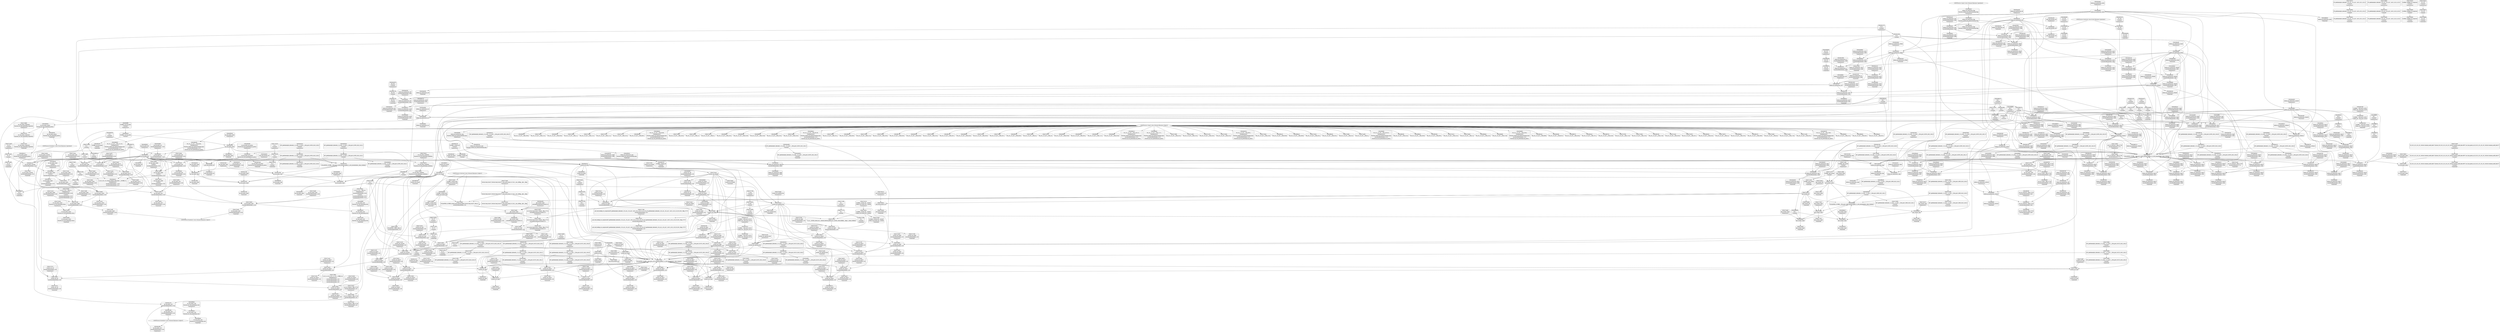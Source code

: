 digraph {
	CE0x572d160 [shape=record,shape=Mrecord,label="{CE0x572d160|avc_has_perm:_tclass|Function::avc_has_perm&Arg::tclass::}"]
	CE0x571a570 [shape=record,shape=Mrecord,label="{CE0x571a570|80:_i32,_112:_i8*,_:_CRE_32,33_}"]
	CE0x56fcb00 [shape=record,shape=Mrecord,label="{CE0x56fcb00|80:_i32,_112:_i8*,_:_CRE_66,67_}"]
	CE0x56ce430 [shape=record,shape=Mrecord,label="{CE0x56ce430|selinux_ipc_permission:_tmp12|security/selinux/hooks.c,5491|*SummSource*}"]
	CE0x56fa7f0 [shape=record,shape=Mrecord,label="{CE0x56fa7f0|selinux_ipc_permission:_tmp20|security/selinux/hooks.c,5496}"]
	CE0x56ce8e0 [shape=record,shape=Mrecord,label="{CE0x56ce8e0|i64*_getelementptr_inbounds_(_11_x_i64_,_11_x_i64_*___llvm_gcov_ctr125,_i64_0,_i64_1)|*Constant*|*SummSink*}"]
	CE0x57406d0 [shape=record,shape=Mrecord,label="{CE0x57406d0|i64*_getelementptr_inbounds_(_11_x_i64_,_11_x_i64_*___llvm_gcov_ctr125,_i64_0,_i64_8)|*Constant*|*SummSource*}"]
	CE0x56e7980 [shape=record,shape=Mrecord,label="{CE0x56e7980|selinux_ipc_permission:_or|security/selinux/hooks.c,5489|*SummSource*}"]
	CE0x573f9c0 [shape=record,shape=Mrecord,label="{CE0x573f9c0|current_sid:_tmp9|security/selinux/hooks.c,218}"]
	CE0x56f4ee0 [shape=record,shape=Mrecord,label="{CE0x56f4ee0|selinux_ipc_permission:_tmp23|security/selinux/hooks.c,5497|*SummSource*}"]
	CE0x5748570 [shape=record,shape=Mrecord,label="{CE0x5748570|i8*_getelementptr_inbounds_(_25_x_i8_,_25_x_i8_*_.str3,_i32_0,_i32_0)|*Constant*|*SummSource*}"]
	CE0x5720440 [shape=record,shape=Mrecord,label="{CE0x5720440|current_sid:_tmp24|security/selinux/hooks.c,220}"]
	CE0x73ee550 [shape=record,shape=Mrecord,label="{CE0x73ee550|selinux_ipc_permission:_tmp}"]
	CE0x56cc350 [shape=record,shape=Mrecord,label="{CE0x56cc350|ipc_has_perm:_tmp3|*SummSink*}"]
	CE0x56eb680 [shape=record,shape=Mrecord,label="{CE0x56eb680|selinux_ipc_permission:_conv3|security/selinux/hooks.c,5490|*SummSource*}"]
	CE0x56eabc0 [shape=record,shape=Mrecord,label="{CE0x56eabc0|selinux_ipc_permission:_flag|Function::selinux_ipc_permission&Arg::flag::|*SummSource*}"]
	CE0x6d5ee30 [shape=record,shape=Mrecord,label="{CE0x6d5ee30|selinux_ipc_permission:_conv|security/selinux/hooks.c,5488|*SummSource*}"]
	CE0x56e1860 [shape=record,shape=Mrecord,label="{CE0x56e1860|ipc_has_perm:_call|security/selinux/hooks.c,5129|*SummSource*}"]
	CE0x56d4b00 [shape=record,shape=Mrecord,label="{CE0x56d4b00|selinux_ipc_permission:_av.1}"]
	CE0x5723c60 [shape=record,shape=Mrecord,label="{CE0x5723c60|ipc_has_perm:_tmp5|security/selinux/hooks.c,5131|*SummSource*}"]
	CE0x56fd630 [shape=record,shape=Mrecord,label="{CE0x56fd630|80:_i32,_112:_i8*,_:_CRE_84,88_|*MultipleSource*|Function::selinux_ipc_permission&Arg::ipcp::|security/selinux/hooks.c,5131|Function::ipc_has_perm&Arg::ipc_perms::}"]
	CE0x56f4790 [shape=record,shape=Mrecord,label="{CE0x56f4790|_ret_i32_%call2,_!dbg_!27728|security/selinux/hooks.c,5136|*SummSource*}"]
	CE0x5736a30 [shape=record,shape=Mrecord,label="{CE0x5736a30|current_sid:_if.end|*SummSource*}"]
	CE0x57191c0 [shape=record,shape=Mrecord,label="{CE0x57191c0|80:_i32,_112:_i8*,_:_CRE_11,12_}"]
	CE0x56d7f70 [shape=record,shape=Mrecord,label="{CE0x56d7f70|selinux_ipc_permission:_and|security/selinux/hooks.c,5488|*SummSink*}"]
	CE0x56ff240 [shape=record,shape=Mrecord,label="{CE0x56ff240|selinux_ipc_permission:_tmp14|security/selinux/hooks.c,5493}"]
	CE0x56fd280 [shape=record,shape=Mrecord,label="{CE0x56fd280|80:_i32,_112:_i8*,_:_CRE_80,84_|*MultipleSource*|Function::selinux_ipc_permission&Arg::ipcp::|security/selinux/hooks.c,5131|Function::ipc_has_perm&Arg::ipc_perms::}"]
	CE0x56d5100 [shape=record,shape=Mrecord,label="{CE0x56d5100|selinux_ipc_permission:_and4|security/selinux/hooks.c,5490|*SummSource*}"]
	CE0x56f4900 [shape=record,shape=Mrecord,label="{CE0x56f4900|_ret_i32_%call2,_!dbg_!27728|security/selinux/hooks.c,5136|*SummSink*}"]
	CE0x56e8910 [shape=record,shape=Mrecord,label="{CE0x56e8910|current_sid:_tobool|security/selinux/hooks.c,218}"]
	CE0x56f3580 [shape=record,shape=Mrecord,label="{CE0x56f3580|ipc_has_perm:_entry|*SummSink*}"]
	CE0x5719850 [shape=record,shape=Mrecord,label="{CE0x5719850|80:_i32,_112:_i8*,_:_CRE_18,19_}"]
	CE0x56ef780 [shape=record,shape=Mrecord,label="{CE0x56ef780|selinux_ipc_permission:_av.0}"]
	CE0x5718860 [shape=record,shape=Mrecord,label="{CE0x5718860|80:_i32,_112:_i8*,_:_CRE_2,3_}"]
	CE0x57315b0 [shape=record,shape=Mrecord,label="{CE0x57315b0|current_sid:_tmp6|security/selinux/hooks.c,218}"]
	CE0x572f150 [shape=record,shape=Mrecord,label="{CE0x572f150|current_sid:_tmp12|security/selinux/hooks.c,218|*SummSource*}"]
	CE0x56f6f90 [shape=record,shape=Mrecord,label="{CE0x56f6f90|selinux_ipc_permission:_retval.0|*SummSink*}"]
	CE0x5720b80 [shape=record,shape=Mrecord,label="{CE0x5720b80|get_current:_bb|*SummSink*}"]
	CE0x56f42f0 [shape=record,shape=Mrecord,label="{CE0x56f42f0|ipc_has_perm:_perms|Function::ipc_has_perm&Arg::perms::|*SummSink*}"]
	CE0x573d870 [shape=record,shape=Mrecord,label="{CE0x573d870|current_sid:_tmp11|security/selinux/hooks.c,218|*SummSource*}"]
	CE0x5732c40 [shape=record,shape=Mrecord,label="{CE0x5732c40|current_sid:_if.then|*SummSource*}"]
	CE0x5718d10 [shape=record,shape=Mrecord,label="{CE0x5718d10|80:_i32,_112:_i8*,_:_CRE_6,7_}"]
	CE0x572c290 [shape=record,shape=Mrecord,label="{CE0x572c290|ipc_has_perm:_tmp8|security/selinux/hooks.c,5136}"]
	CE0x5727e40 [shape=record,shape=Mrecord,label="{CE0x5727e40|i8_4|*Constant*|*SummSource*}"]
	CE0x56ec240 [shape=record,shape=Mrecord,label="{CE0x56ec240|selinux_ipc_permission:_tmp18|security/selinux/hooks.c,5494}"]
	CE0x56e2470 [shape=record,shape=Mrecord,label="{CE0x56e2470|current_sid:_tmp5|security/selinux/hooks.c,218}"]
	CE0x56e1230 [shape=record,shape=Mrecord,label="{CE0x56e1230|selinux_ipc_permission:_cmp|security/selinux/hooks.c,5493|*SummSink*}"]
	CE0x56e90a0 [shape=record,shape=Mrecord,label="{CE0x56e90a0|selinux_ipc_permission:_tmp16|security/selinux/hooks.c,5493|*SummSource*}"]
	CE0x56e8530 [shape=record,shape=Mrecord,label="{CE0x56e8530|ipc_has_perm:_tmp1|*SummSink*}"]
	CE0x56e6b80 [shape=record,shape=Mrecord,label="{CE0x56e6b80|selinux_ipc_permission:_tmp7|security/selinux/hooks.c,5489}"]
	CE0x5731b90 [shape=record,shape=Mrecord,label="{CE0x5731b90|i64*_getelementptr_inbounds_(_2_x_i64_,_2_x_i64_*___llvm_gcov_ctr98,_i64_0,_i64_0)|*Constant*}"]
	CE0x5720760 [shape=record,shape=Mrecord,label="{CE0x5720760|current_sid:_tmp24|security/selinux/hooks.c,220|*SummSink*}"]
	CE0x56fbfc0 [shape=record,shape=Mrecord,label="{CE0x56fbfc0|80:_i32,_112:_i8*,_:_CRE_54,55_}"]
	CE0x5728c20 [shape=record,shape=Mrecord,label="{CE0x5728c20|avc_has_perm:_entry|*SummSink*}"]
	CE0x56c2070 [shape=record,shape=Mrecord,label="{CE0x56c2070|COLLAPSED:_GCMRE___llvm_gcov_ctr294_internal_global_2_x_i64_zeroinitializer:_elem_0:default:}"]
	CE0x5733600 [shape=record,shape=Mrecord,label="{CE0x5733600|current_sid:_tmp7|security/selinux/hooks.c,218}"]
	CE0x56fc0b0 [shape=record,shape=Mrecord,label="{CE0x56fc0b0|80:_i32,_112:_i8*,_:_CRE_55,56_}"]
	CE0x56d5b90 [shape=record,shape=Mrecord,label="{CE0x56d5b90|selinux_ipc_permission:_tmp8|security/selinux/hooks.c,5490|*SummSink*}"]
	CE0x56fb930 [shape=record,shape=Mrecord,label="{CE0x56fb930|80:_i32,_112:_i8*,_:_CRE_47,48_}"]
	CE0x572ed40 [shape=record,shape=Mrecord,label="{CE0x572ed40|get_current:_tmp4|./arch/x86/include/asm/current.h,14}"]
	CE0x56c8630 [shape=record,shape=Mrecord,label="{CE0x56c8630|i64*_getelementptr_inbounds_(_12_x_i64_,_12_x_i64_*___llvm_gcov_ctr293,_i64_0,_i64_3)|*Constant*|*SummSink*}"]
	CE0x57288c0 [shape=record,shape=Mrecord,label="{CE0x57288c0|ipc_has_perm:_tmp6|*LoadInst*|security/selinux/hooks.c,5134}"]
	CE0x5745e10 [shape=record,shape=Mrecord,label="{CE0x5745e10|i8*_getelementptr_inbounds_(_45_x_i8_,_45_x_i8_*_.str12,_i32_0,_i32_0)|*Constant*}"]
	CE0x56ea2b0 [shape=record,shape=Mrecord,label="{CE0x56ea2b0|selinux_ipc_permission:_bb|*SummSource*}"]
	CE0x56fb480 [shape=record,shape=Mrecord,label="{CE0x56fb480|80:_i32,_112:_i8*,_:_CRE_42,43_}"]
	CE0x56eec10 [shape=record,shape=Mrecord,label="{CE0x56eec10|_call_void_mcount()_#3|*SummSink*}"]
	CE0x571d360 [shape=record,shape=Mrecord,label="{CE0x571d360|current_sid:_cred|security/selinux/hooks.c,218|*SummSink*}"]
	CE0x56f7500 [shape=record,shape=Mrecord,label="{CE0x56f7500|i64*_getelementptr_inbounds_(_12_x_i64_,_12_x_i64_*___llvm_gcov_ctr293,_i64_0,_i64_11)|*Constant*}"]
	CE0x56c2a20 [shape=record,shape=Mrecord,label="{CE0x56c2a20|ipc_has_perm:_tmp3}"]
	CE0x56d8f90 [shape=record,shape=Mrecord,label="{CE0x56d8f90|i64_0|*Constant*|*SummSource*}"]
	CE0x573eea0 [shape=record,shape=Mrecord,label="{CE0x573eea0|current_sid:_do.body|*SummSink*}"]
	CE0x572b830 [shape=record,shape=Mrecord,label="{CE0x572b830|ipc_has_perm:_tmp7|security/selinux/hooks.c,5136}"]
	CE0x5729ee0 [shape=record,shape=Mrecord,label="{CE0x5729ee0|i32_(i32,_i32,_i16,_i32,_%struct.common_audit_data*)*_bitcast_(i32_(i32,_i32,_i16,_i32,_%struct.common_audit_data.495*)*_avc_has_perm_to_i32_(i32,_i32,_i16,_i32,_%struct.common_audit_data*)*)|*Constant*|*SummSink*}"]
	CE0x56ee300 [shape=record,shape=Mrecord,label="{CE0x56ee300|get_current:_tmp4|./arch/x86/include/asm/current.h,14|*SummSink*}"]
	CE0x56e8180 [shape=record,shape=Mrecord,label="{CE0x56e8180|selinux_ipc_permission:_tmp6|security/selinux/hooks.c,5489|*SummSource*}"]
	CE0x573ddf0 [shape=record,shape=Mrecord,label="{CE0x573ddf0|i64*_getelementptr_inbounds_(_11_x_i64_,_11_x_i64_*___llvm_gcov_ctr125,_i64_0,_i64_0)|*Constant*|*SummSink*}"]
	CE0x571b6e0 [shape=record,shape=Mrecord,label="{CE0x571b6e0|current_sid:_tmp20|security/selinux/hooks.c,218|*SummSource*}"]
	CE0x5736aa0 [shape=record,shape=Mrecord,label="{CE0x5736aa0|current_sid:_if.end|*SummSink*}"]
	CE0x56d65b0 [shape=record,shape=Mrecord,label="{CE0x56d65b0|i64_1|*Constant*}"]
	CE0x56ee6a0 [shape=record,shape=Mrecord,label="{CE0x56ee6a0|current_sid:_call|security/selinux/hooks.c,218|*SummSource*}"]
	CE0x56e72a0 [shape=record,shape=Mrecord,label="{CE0x56e72a0|i64_4|*Constant*|*SummSource*}"]
	CE0x56e6d20 [shape=record,shape=Mrecord,label="{CE0x56e6d20|selinux_ipc_permission:_tmp7|security/selinux/hooks.c,5489|*SummSource*}"]
	CE0x572ede0 [shape=record,shape=Mrecord,label="{CE0x572ede0|get_current:_tmp3|*SummSource*}"]
	CE0x572ec10 [shape=record,shape=Mrecord,label="{CE0x572ec10|current_sid:_tmp3}"]
	CE0x56ff080 [shape=record,shape=Mrecord,label="{CE0x56ff080|i64_7|*Constant*|*SummSource*}"]
	CE0x57475f0 [shape=record,shape=Mrecord,label="{CE0x57475f0|i64*_getelementptr_inbounds_(_11_x_i64_,_11_x_i64_*___llvm_gcov_ctr125,_i64_0,_i64_10)|*Constant*}"]
	CE0x5737e40 [shape=record,shape=Mrecord,label="{CE0x5737e40|current_sid:_tmp15|security/selinux/hooks.c,218}"]
	CE0x571a660 [shape=record,shape=Mrecord,label="{CE0x571a660|80:_i32,_112:_i8*,_:_CRE_33,34_}"]
	CE0x56d64b0 [shape=record,shape=Mrecord,label="{CE0x56d64b0|selinux_ipc_permission:_if.end}"]
	CE0x572b590 [shape=record,shape=Mrecord,label="{CE0x572b590|0:_i16,_4:_i32,_:_CRE_0,2_|*MultipleSource*|security/selinux/hooks.c,5136|*LoadInst*|security/selinux/hooks.c,5131|security/selinux/hooks.c,5131}"]
	CE0x56f8790 [shape=record,shape=Mrecord,label="{CE0x56f8790|selinux_ipc_permission:_tmp11|security/selinux/hooks.c,5490}"]
	CE0x56d16a0 [shape=record,shape=Mrecord,label="{CE0x56d16a0|selinux_ipc_permission:_tmp3|security/selinux/hooks.c,5488}"]
	CE0x571da40 [shape=record,shape=Mrecord,label="{CE0x571da40|current_sid:_tmp21|security/selinux/hooks.c,218|*SummSink*}"]
	CE0x56fd9c0 [shape=record,shape=Mrecord,label="{CE0x56fd9c0|80:_i32,_112:_i8*,_:_CRE_96,100_|*MultipleSource*|Function::selinux_ipc_permission&Arg::ipcp::|security/selinux/hooks.c,5131|Function::ipc_has_perm&Arg::ipc_perms::}"]
	CE0x56c8000 [shape=record,shape=Mrecord,label="{CE0x56c8000|selinux_ipc_permission:_if.then}"]
	CE0x57190d0 [shape=record,shape=Mrecord,label="{CE0x57190d0|80:_i32,_112:_i8*,_:_CRE_10,11_}"]
	CE0x5728950 [shape=record,shape=Mrecord,label="{CE0x5728950|ipc_has_perm:_tmp6|*LoadInst*|security/selinux/hooks.c,5134|*SummSource*}"]
	CE0x56f9c50 [shape=record,shape=Mrecord,label="{CE0x56f9c50|avc_has_perm:_tsid|Function::avc_has_perm&Arg::tsid::}"]
	CE0x56c8bb0 [shape=record,shape=Mrecord,label="{CE0x56c8bb0|ipc_has_perm:_ad|security/selinux/hooks.c, 5128|*SummSource*}"]
	CE0x5735920 [shape=record,shape=Mrecord,label="{CE0x5735920|_call_void_mcount()_#3|*SummSink*}"]
	CE0x56fbb10 [shape=record,shape=Mrecord,label="{CE0x56fbb10|80:_i32,_112:_i8*,_:_CRE_49,50_}"]
	CE0x56e3190 [shape=record,shape=Mrecord,label="{CE0x56e3190|i64*_getelementptr_inbounds_(_12_x_i64_,_12_x_i64_*___llvm_gcov_ctr293,_i64_0,_i64_0)|*Constant*}"]
	CE0x571c0d0 [shape=record,shape=Mrecord,label="{CE0x571c0d0|current_sid:_call4|security/selinux/hooks.c,218|*SummSink*}"]
	CE0x56f82b0 [shape=record,shape=Mrecord,label="{CE0x56f82b0|selinux_ipc_permission:_tmp6|security/selinux/hooks.c,5489}"]
	CE0x5737eb0 [shape=record,shape=Mrecord,label="{CE0x5737eb0|current_sid:_tmp15|security/selinux/hooks.c,218|*SummSink*}"]
	CE0x56d9070 [shape=record,shape=Mrecord,label="{CE0x56d9070|i64_0|*Constant*|*SummSink*}"]
	CE0x57193a0 [shape=record,shape=Mrecord,label="{CE0x57193a0|80:_i32,_112:_i8*,_:_CRE_13,14_}"]
	CE0x57466a0 [shape=record,shape=Mrecord,label="{CE0x57466a0|current_sid:_tmp17|security/selinux/hooks.c,218}"]
	CE0x5737ab0 [shape=record,shape=Mrecord,label="{CE0x5737ab0|i64*_getelementptr_inbounds_(_11_x_i64_,_11_x_i64_*___llvm_gcov_ctr125,_i64_0,_i64_8)|*Constant*}"]
	CE0x572c890 [shape=record,shape=Mrecord,label="{CE0x572c890|ipc_has_perm:_call2|security/selinux/hooks.c,5136|*SummSource*}"]
	CE0x56e87b0 [shape=record,shape=Mrecord,label="{CE0x56e87b0|i32_1|*Constant*|*SummSource*}"]
	CE0x571d2c0 [shape=record,shape=Mrecord,label="{CE0x571d2c0|current_sid:_cred|security/selinux/hooks.c,218|*SummSource*}"]
	CE0x5719940 [shape=record,shape=Mrecord,label="{CE0x5719940|80:_i32,_112:_i8*,_:_CRE_19,20_}"]
	CE0x56f3800 [shape=record,shape=Mrecord,label="{CE0x56f3800|selinux_ipc_permission:_ipcp|Function::selinux_ipc_permission&Arg::ipcp::|*SummSource*}"]
	CE0x56ee3a0 [shape=record,shape=Mrecord,label="{CE0x56ee3a0|GLOBAL:_current_task|Global_var:current_task}"]
	CE0x5733490 [shape=record,shape=Mrecord,label="{CE0x5733490|current_sid:_tmp6|security/selinux/hooks.c,218|*SummSink*}"]
	CE0x571e080 [shape=record,shape=Mrecord,label="{CE0x571e080|current_sid:_security|security/selinux/hooks.c,218}"]
	CE0x56fc740 [shape=record,shape=Mrecord,label="{CE0x56fc740|80:_i32,_112:_i8*,_:_CRE_62,63_}"]
	CE0x56ee120 [shape=record,shape=Mrecord,label="{CE0x56ee120|i64*_getelementptr_inbounds_(_12_x_i64_,_12_x_i64_*___llvm_gcov_ctr293,_i64_0,_i64_9)|*Constant*}"]
	CE0x56f3350 [shape=record,shape=Mrecord,label="{CE0x56f3350|ipc_has_perm:_entry}"]
	CE0x56fe210 [shape=record,shape=Mrecord,label="{CE0x56fe210|ipc_has_perm:_tmp4|*LoadInst*|security/selinux/hooks.c,5131|*SummSink*}"]
	CE0x56e8490 [shape=record,shape=Mrecord,label="{CE0x56e8490|ipc_has_perm:_tmp1|*SummSource*}"]
	CE0x56dc230 [shape=record,shape=Mrecord,label="{CE0x56dc230|GLOBAL:_current_sid|*Constant*|*SummSource*}"]
	CE0x56ce850 [shape=record,shape=Mrecord,label="{CE0x56ce850|current_sid:_tmp|*SummSink*}"]
	CE0x56eeb50 [shape=record,shape=Mrecord,label="{CE0x56eeb50|_call_void_mcount()_#3|*SummSource*}"]
	CE0x56fc380 [shape=record,shape=Mrecord,label="{CE0x56fc380|80:_i32,_112:_i8*,_:_CRE_58,59_}"]
	CE0x573f850 [shape=record,shape=Mrecord,label="{CE0x573f850|i64_4|*Constant*}"]
	CE0x5717c70 [shape=record,shape=Mrecord,label="{CE0x5717c70|i8_1|*Constant*}"]
	CE0x56fab20 [shape=record,shape=Mrecord,label="{CE0x56fab20|i64*_getelementptr_inbounds_(_12_x_i64_,_12_x_i64_*___llvm_gcov_ctr293,_i64_0,_i64_10)|*Constant*}"]
	CE0x5732ec0 [shape=record,shape=Mrecord,label="{CE0x5732ec0|current_sid:_do.body}"]
	CE0x57480d0 [shape=record,shape=Mrecord,label="{CE0x57480d0|GLOBAL:_lockdep_rcu_suspicious|*Constant*}"]
	CE0x5719d00 [shape=record,shape=Mrecord,label="{CE0x5719d00|80:_i32,_112:_i8*,_:_CRE_23,24_}"]
	CE0x56f2ec0 [shape=record,shape=Mrecord,label="{CE0x56f2ec0|GLOBAL:_ipc_has_perm|*Constant*}"]
	CE0x56fc1a0 [shape=record,shape=Mrecord,label="{CE0x56fc1a0|80:_i32,_112:_i8*,_:_CRE_56,57_}"]
	CE0x56e7310 [shape=record,shape=Mrecord,label="{CE0x56e7310|i64_4|*Constant*|*SummSink*}"]
	CE0x56f52c0 [shape=record,shape=Mrecord,label="{CE0x56f52c0|_ret_i32_%retval.0,_!dbg_!27733|security/selinux/hooks.c,5497}"]
	CE0x56f65a0 [shape=record,shape=Mrecord,label="{CE0x56f65a0|current_sid:_do.end}"]
	CE0x56d4d60 [shape=record,shape=Mrecord,label="{CE0x56d4d60|i32_292|*Constant*}"]
	CE0x572ce50 [shape=record,shape=Mrecord,label="{CE0x572ce50|avc_has_perm:_requested|Function::avc_has_perm&Arg::requested::|*SummSink*}"]
	"CONST[source:0(mediator),value:2(dynamic)][purpose:{subject}]"
	CE0x56e4fe0 [shape=record,shape=Mrecord,label="{CE0x56e4fe0|selinux_ipc_permission:_av.1|*SummSink*}"]
	CE0x5746e80 [shape=record,shape=Mrecord,label="{CE0x5746e80|current_sid:_tmp18|security/selinux/hooks.c,218}"]
	CE0x56cc810 [shape=record,shape=Mrecord,label="{CE0x56cc810|current_sid:_tmp2|*SummSink*}"]
	CE0x573b260 [shape=record,shape=Mrecord,label="{CE0x573b260|current_sid:_land.lhs.true|*SummSource*}"]
	CE0x573e860 [shape=record,shape=Mrecord,label="{CE0x573e860|current_sid:_tobool1|security/selinux/hooks.c,218|*SummSink*}"]
	CE0x56edde0 [shape=record,shape=Mrecord,label="{CE0x56edde0|selinux_ipc_permission:_tmp17|security/selinux/hooks.c,5493|*SummSink*}"]
	CE0x572a5e0 [shape=record,shape=Mrecord,label="{CE0x572a5e0|ipc_has_perm:_u|security/selinux/hooks.c,5134|*SummSink*}"]
	CE0x56d5520 [shape=record,shape=Mrecord,label="{CE0x56d5520|_call_void_mcount()_#3|*SummSink*}"]
	CE0x5736960 [shape=record,shape=Mrecord,label="{CE0x5736960|current_sid:_if.end}"]
	CE0x56ec320 [shape=record,shape=Mrecord,label="{CE0x56ec320|selinux_ipc_permission:_tmp18|security/selinux/hooks.c,5494|*SummSink*}"]
	CE0x571aa20 [shape=record,shape=Mrecord,label="{CE0x571aa20|i32_10|*Constant*}"]
	CE0x56fb660 [shape=record,shape=Mrecord,label="{CE0x56fb660|80:_i32,_112:_i8*,_:_CRE_44,45_}"]
	CE0x56e75a0 [shape=record,shape=Mrecord,label="{CE0x56e75a0|selinux_ipc_permission:_tmp3|security/selinux/hooks.c,5488|*SummSink*}"]
	CE0x56e3280 [shape=record,shape=Mrecord,label="{CE0x56e3280|i64*_getelementptr_inbounds_(_12_x_i64_,_12_x_i64_*___llvm_gcov_ctr293,_i64_0,_i64_0)|*Constant*|*SummSource*}"]
	CE0x56ceea0 [shape=record,shape=Mrecord,label="{CE0x56ceea0|_call_void_mcount()_#3}"]
	CE0x5735150 [shape=record,shape=Mrecord,label="{CE0x5735150|GLOBAL:_current_sid.__warned|Global_var:current_sid.__warned|*SummSource*}"]
	CE0x56d99a0 [shape=record,shape=Mrecord,label="{CE0x56d99a0|selinux_ipc_permission:_tobool5|security/selinux/hooks.c,5490|*SummSource*}"]
	CE0x56c20e0 [shape=record,shape=Mrecord,label="{CE0x56c20e0|ipc_has_perm:_tmp|*SummSource*}"]
	CE0x571a1b0 [shape=record,shape=Mrecord,label="{CE0x571a1b0|80:_i32,_112:_i8*,_:_CRE_28,29_}"]
	CE0x56e8c40 [shape=record,shape=Mrecord,label="{CE0x56e8c40|current_sid:_tmp4|security/selinux/hooks.c,218}"]
	CE0x575e220 [shape=record,shape=Mrecord,label="{CE0x575e220|i64*_getelementptr_inbounds_(_2_x_i64_,_2_x_i64_*___llvm_gcov_ctr98,_i64_0,_i64_0)|*Constant*|*SummSink*}"]
	CE0x5728a70 [shape=record,shape=Mrecord,label="{CE0x5728a70|ipc_has_perm:_tmp6|*LoadInst*|security/selinux/hooks.c,5134|*SummSink*}"]
	CE0x56ea010 [shape=record,shape=Mrecord,label="{CE0x56ea010|selinux_ipc_permission:_and4|security/selinux/hooks.c,5490}"]
	CE0x57483b0 [shape=record,shape=Mrecord,label="{CE0x57483b0|GLOBAL:_lockdep_rcu_suspicious|*Constant*|*SummSink*}"]
	CE0x56e22b0 [shape=record,shape=Mrecord,label="{CE0x56e22b0|GLOBAL:___llvm_gcov_ctr293|Global_var:__llvm_gcov_ctr293|*SummSource*}"]
	CE0x5777bc0 [shape=record,shape=Mrecord,label="{CE0x5777bc0|get_current:_tmp2|*SummSink*}"]
	CE0x573c7b0 [shape=record,shape=Mrecord,label="{CE0x573c7b0|current_sid:_tmp10|security/selinux/hooks.c,218|*SummSource*}"]
	CE0x571e680 [shape=record,shape=Mrecord,label="{CE0x571e680|current_sid:_tmp22|security/selinux/hooks.c,218}"]
	CE0x5719fd0 [shape=record,shape=Mrecord,label="{CE0x5719fd0|80:_i32,_112:_i8*,_:_CRE_26,27_}"]
	CE0x56ce950 [shape=record,shape=Mrecord,label="{CE0x56ce950|i64_1|*Constant*}"]
	CE0x56f7730 [shape=record,shape=Mrecord,label="{CE0x56f7730|i64*_getelementptr_inbounds_(_12_x_i64_,_12_x_i64_*___llvm_gcov_ctr293,_i64_0,_i64_11)|*Constant*|*SummSink*}"]
	CE0x56fa210 [shape=record,shape=Mrecord,label="{CE0x56fa210|selinux_ipc_permission:_tmp19|security/selinux/hooks.c,5494}"]
	CE0x57378d0 [shape=record,shape=Mrecord,label="{CE0x57378d0|i1_true|*Constant*|*SummSink*}"]
	CE0x56f5250 [shape=record,shape=Mrecord,label="{CE0x56f5250|ipc_has_perm:_bb|*SummSink*}"]
	CE0x56c1cb0 [shape=record,shape=Mrecord,label="{CE0x56c1cb0|i64*_getelementptr_inbounds_(_11_x_i64_,_11_x_i64_*___llvm_gcov_ctr125,_i64_0,_i64_1)|*Constant*}"]
	CE0x57205d0 [shape=record,shape=Mrecord,label="{CE0x57205d0|current_sid:_tmp24|security/selinux/hooks.c,220|*SummSource*}"]
	CE0x56f77a0 [shape=record,shape=Mrecord,label="{CE0x56f77a0|selinux_ipc_permission:_tmp22|security/selinux/hooks.c,5497|*SummSink*}"]
	CE0x56f9940 [shape=record,shape=Mrecord,label="{CE0x56f9940|avc_has_perm:_ssid|Function::avc_has_perm&Arg::ssid::}"]
	CE0x56d7e00 [shape=record,shape=Mrecord,label="{CE0x56d7e00|selinux_ipc_permission:_call|security/selinux/hooks.c,5496|*SummSink*}"]
	CE0x571e140 [shape=record,shape=Mrecord,label="{CE0x571e140|current_sid:_security|security/selinux/hooks.c,218|*SummSource*}"]
	CE0x571fbb0 [shape=record,shape=Mrecord,label="{CE0x571fbb0|0:_i32,_4:_i32,_8:_i32,_12:_i32,_:_CMRE_4,8_|*MultipleSource*|security/selinux/hooks.c,218|security/selinux/hooks.c,218|security/selinux/hooks.c,220}"]
	CE0x56db120 [shape=record,shape=Mrecord,label="{CE0x56db120|current_sid:_tmp12|security/selinux/hooks.c,218|*SummSink*}"]
	CE0x56f6380 [shape=record,shape=Mrecord,label="{CE0x56f6380|ipc_has_perm:_bb|*SummSource*}"]
	CE0x572eea0 [shape=record,shape=Mrecord,label="{CE0x572eea0|get_current:_tmp3|*SummSink*}"]
	CE0x56cee10 [shape=record,shape=Mrecord,label="{CE0x56cee10|i64_5|*Constant*|*SummSource*}"]
	"CONST[source:2(external),value:0(static)][purpose:{operation}]"
	CE0x56fc920 [shape=record,shape=Mrecord,label="{CE0x56fc920|80:_i32,_112:_i8*,_:_CRE_64,65_}"]
	CE0x56d0c80 [shape=record,shape=Mrecord,label="{CE0x56d0c80|i64_128|*Constant*}"]
	CE0x5728500 [shape=record,shape=Mrecord,label="{CE0x5728500|ipc_has_perm:_key|security/selinux/hooks.c,5134|*SummSource*}"]
	CE0x56f44a0 [shape=record,shape=Mrecord,label="{CE0x56f44a0|selinux_ipc_permission:_tmp22|security/selinux/hooks.c,5497|*SummSource*}"]
	CE0x56edab0 [shape=record,shape=Mrecord,label="{CE0x56edab0|i64*_getelementptr_inbounds_(_12_x_i64_,_12_x_i64_*___llvm_gcov_ctr293,_i64_0,_i64_9)|*Constant*|*SummSink*}"]
	CE0x56f0670 [shape=record,shape=Mrecord,label="{CE0x56f0670|i64*_getelementptr_inbounds_(_12_x_i64_,_12_x_i64_*___llvm_gcov_ctr293,_i64_0,_i64_6)|*Constant*}"]
	CE0x56d57f0 [shape=record,shape=Mrecord,label="{CE0x56d57f0|selinux_ipc_permission:_if.then12|*SummSink*}"]
	CE0x572fc90 [shape=record,shape=Mrecord,label="{CE0x572fc90|current_sid:_tmp14|security/selinux/hooks.c,218|*SummSource*}"]
	CE0x5718b00 [shape=record,shape=Mrecord,label="{CE0x5718b00|80:_i32,_112:_i8*,_:_CRE_4,5_}"]
	CE0x572c4f0 [shape=record,shape=Mrecord,label="{CE0x572c4f0|ipc_has_perm:_tmp8|security/selinux/hooks.c,5136|*SummSink*}"]
	CE0x56f9aa0 [shape=record,shape=Mrecord,label="{CE0x56f9aa0|avc_has_perm:_ssid|Function::avc_has_perm&Arg::ssid::|*SummSink*}"]
	CE0x56e9930 [shape=record,shape=Mrecord,label="{CE0x56e9930|selinux_ipc_permission:_and4|security/selinux/hooks.c,5490|*SummSink*}"]
	CE0x56d59f0 [shape=record,shape=Mrecord,label="{CE0x56d59f0|selinux_ipc_permission:_tmp8|security/selinux/hooks.c,5490}"]
	CE0x572d290 [shape=record,shape=Mrecord,label="{CE0x572d290|avc_has_perm:_tclass|Function::avc_has_perm&Arg::tclass::|*SummSource*}"]
	CE0x572d890 [shape=record,shape=Mrecord,label="{CE0x572d890|avc_has_perm:_requested|Function::avc_has_perm&Arg::requested::|*SummSource*}"]
	CE0x56d5fd0 [shape=record,shape=Mrecord,label="{CE0x56d5fd0|selinux_ipc_permission:_if.then6}"]
	CE0x5738f30 [shape=record,shape=Mrecord,label="{CE0x5738f30|_call_void_mcount()_#3|*SummSource*}"]
	CE0x5723b70 [shape=record,shape=Mrecord,label="{CE0x5723b70|ipc_has_perm:_tmp5|security/selinux/hooks.c,5131}"]
	CE0x571c880 [shape=record,shape=Mrecord,label="{CE0x571c880|get_current:_entry|*SummSource*}"]
	CE0x56ec930 [shape=record,shape=Mrecord,label="{CE0x56ec930|selinux_ipc_permission:_or8|security/selinux/hooks.c,5491|*SummSource*}"]
	CE0x56e7430 [shape=record,shape=Mrecord,label="{CE0x56e7430|selinux_ipc_permission:_tmp3|security/selinux/hooks.c,5488|*SummSource*}"]
	CE0x56d5430 [shape=record,shape=Mrecord,label="{CE0x56d5430|selinux_ipc_permission:_tobool5|security/selinux/hooks.c,5490}"]
	CE0x5718c20 [shape=record,shape=Mrecord,label="{CE0x5718c20|80:_i32,_112:_i8*,_:_CRE_5,6_}"]
	CE0x573b460 [shape=record,shape=Mrecord,label="{CE0x573b460|current_sid:_if.then}"]
	CE0x56dc4a0 [shape=record,shape=Mrecord,label="{CE0x56dc4a0|current_sid:_entry|*SummSource*}"]
	CE0x5746ad0 [shape=record,shape=Mrecord,label="{CE0x5746ad0|current_sid:_tmp17|security/selinux/hooks.c,218|*SummSink*}"]
	CE0x572cbd0 [shape=record,shape=Mrecord,label="{CE0x572cbd0|i32_(i32,_i32,_i16,_i32,_%struct.common_audit_data*)*_bitcast_(i32_(i32,_i32,_i16,_i32,_%struct.common_audit_data.495*)*_avc_has_perm_to_i32_(i32,_i32,_i16,_i32,_%struct.common_audit_data*)*)|*Constant*}"]
	CE0x571cfc0 [shape=record,shape=Mrecord,label="{CE0x571cfc0|i32_78|*Constant*|*SummSink*}"]
	CE0x56dbb80 [shape=record,shape=Mrecord,label="{CE0x56dbb80|COLLAPSED:_GCMRE___llvm_gcov_ctr98_internal_global_2_x_i64_zeroinitializer:_elem_0:default:}"]
	CE0x573f0b0 [shape=record,shape=Mrecord,label="{CE0x573f0b0|current_sid:_bb|*SummSource*}"]
	CE0x571b030 [shape=record,shape=Mrecord,label="{CE0x571b030|ipc_has_perm:_security|security/selinux/hooks.c,5131|*SummSource*}"]
	CE0x56c50d0 [shape=record,shape=Mrecord,label="{CE0x56c50d0|selinux_ipc_permission:_tmp15|security/selinux/hooks.c,5493|*SummSink*}"]
	CE0x56d9b80 [shape=record,shape=Mrecord,label="{CE0x56d9b80|selinux_ipc_permission:_tobool5|security/selinux/hooks.c,5490|*SummSink*}"]
	CE0x5732f30 [shape=record,shape=Mrecord,label="{CE0x5732f30|current_sid:_do.body|*SummSource*}"]
	CE0x56e9260 [shape=record,shape=Mrecord,label="{CE0x56e9260|selinux_ipc_permission:_tmp16|security/selinux/hooks.c,5493|*SummSink*}"]
	CE0x571d820 [shape=record,shape=Mrecord,label="{CE0x571d820|current_sid:_tmp21|security/selinux/hooks.c,218}"]
	CE0x56c4da0 [shape=record,shape=Mrecord,label="{CE0x56c4da0|selinux_ipc_permission:_tmp15|security/selinux/hooks.c,5493}"]
	CE0x5728b20 [shape=record,shape=Mrecord,label="{CE0x5728b20|avc_has_perm:_entry|*SummSource*}"]
	CE0x56f7680 [shape=record,shape=Mrecord,label="{CE0x56f7680|i64*_getelementptr_inbounds_(_12_x_i64_,_12_x_i64_*___llvm_gcov_ctr293,_i64_0,_i64_11)|*Constant*|*SummSource*}"]
	CE0x56c2000 [shape=record,shape=Mrecord,label="{CE0x56c2000|ipc_has_perm:_tmp}"]
	CE0x5717750 [shape=record,shape=Mrecord,label="{CE0x5717750|current_sid:_tmp16|security/selinux/hooks.c,218}"]
	CE0x571c770 [shape=record,shape=Mrecord,label="{CE0x571c770|get_current:_entry}"]
	CE0x56ed560 [shape=record,shape=Mrecord,label="{CE0x56ed560|selinux_ipc_permission:_tmp9|security/selinux/hooks.c,5490}"]
	CE0x56e5fe0 [shape=record,shape=Mrecord,label="{CE0x56e5fe0|i64_0|*Constant*}"]
	CE0x573cf20 [shape=record,shape=Mrecord,label="{CE0x573cf20|COLLAPSED:_GCMRE___llvm_gcov_ctr125_internal_global_11_x_i64_zeroinitializer:_elem_0:default:}"]
	CE0x56fcbf0 [shape=record,shape=Mrecord,label="{CE0x56fcbf0|80:_i32,_112:_i8*,_:_CRE_67,68_}"]
	CE0x56e89e0 [shape=record,shape=Mrecord,label="{CE0x56e89e0|current_sid:_tobool|security/selinux/hooks.c,218|*SummSource*}"]
	CE0x5735280 [shape=record,shape=Mrecord,label="{CE0x5735280|GLOBAL:_current_sid.__warned|Global_var:current_sid.__warned|*SummSink*}"]
	CE0x56f3e90 [shape=record,shape=Mrecord,label="{CE0x56f3e90|ipc_has_perm:_ipc_perms|Function::ipc_has_perm&Arg::ipc_perms::|*SummSource*}"]
	CE0x56cd510 [shape=record,shape=Mrecord,label="{CE0x56cd510|i64*_getelementptr_inbounds_(_2_x_i64_,_2_x_i64_*___llvm_gcov_ctr294,_i64_0,_i64_0)|*Constant*|*SummSource*}"]
	CE0x5717df0 [shape=record,shape=Mrecord,label="{CE0x5717df0|i8_1|*Constant*|*SummSource*}"]
	CE0x56d8c70 [shape=record,shape=Mrecord,label="{CE0x56d8c70|i64_2|*Constant*|*SummSource*}"]
	CE0x571c960 [shape=record,shape=Mrecord,label="{CE0x571c960|get_current:_entry|*SummSink*}"]
	CE0x572aaa0 [shape=record,shape=Mrecord,label="{CE0x572aaa0|ipc_has_perm:_ipc_id|security/selinux/hooks.c,5134|*SummSource*}"]
	CE0x56f7810 [shape=record,shape=Mrecord,label="{CE0x56f7810|selinux_ipc_permission:_tmp23|security/selinux/hooks.c,5497|*SummSink*}"]
	CE0x5723df0 [shape=record,shape=Mrecord,label="{CE0x5723df0|ipc_has_perm:_tmp5|security/selinux/hooks.c,5131|*SummSink*}"]
	CE0x5732740 [shape=record,shape=Mrecord,label="{CE0x5732740|i64_3|*Constant*|*SummSink*}"]
	CE0x5748a10 [shape=record,shape=Mrecord,label="{CE0x5748a10|i32_218|*Constant*|*SummSource*}"]
	CE0x56d7080 [shape=record,shape=Mrecord,label="{CE0x56d7080|selinux_ipc_permission:_tmp21|security/selinux/hooks.c,5496|*SummSink*}"]
	CE0x56fb2a0 [shape=record,shape=Mrecord,label="{CE0x56fb2a0|80:_i32,_112:_i8*,_:_CRE_40,41_}"]
	CE0x56fcfb0 [shape=record,shape=Mrecord,label="{CE0x56fcfb0|80:_i32,_112:_i8*,_:_CRE_71,72_}"]
	CE0x56ef4e0 [shape=record,shape=Mrecord,label="{CE0x56ef4e0|get_current:_tmp3}"]
	CE0x56dbc20 [shape=record,shape=Mrecord,label="{CE0x56dbc20|i64_1|*Constant*}"]
	CE0x56e8f70 [shape=record,shape=Mrecord,label="{CE0x56e8f70|selinux_ipc_permission:_tmp16|security/selinux/hooks.c,5493}"]
	CE0x56d7010 [shape=record,shape=Mrecord,label="{CE0x56d7010|selinux_ipc_permission:_tmp20|security/selinux/hooks.c,5496|*SummSink*}"]
	CE0x56ebba0 [shape=record,shape=Mrecord,label="{CE0x56ebba0|i64*_getelementptr_inbounds_(_12_x_i64_,_12_x_i64_*___llvm_gcov_ctr293,_i64_0,_i64_9)|*Constant*|*SummSource*}"]
	CE0x5717a40 [shape=record,shape=Mrecord,label="{CE0x5717a40|current_sid:_tmp16|security/selinux/hooks.c,218|*SummSink*}"]
	CE0x5718210 [shape=record,shape=Mrecord,label="{CE0x5718210|_call_void_lockdep_rcu_suspicious(i8*_getelementptr_inbounds_(_25_x_i8_,_25_x_i8_*_.str3,_i32_0,_i32_0),_i32_218,_i8*_getelementptr_inbounds_(_45_x_i8_,_45_x_i8_*_.str12,_i32_0,_i32_0))_#10,_!dbg_!27727|security/selinux/hooks.c,218}"]
	CE0x56f6e60 [shape=record,shape=Mrecord,label="{CE0x56f6e60|selinux_ipc_permission:_retval.0|*SummSource*}"]
	CE0x572aef0 [shape=record,shape=Mrecord,label="{CE0x572aef0|ipc_has_perm:_sid1|security/selinux/hooks.c,5136}"]
	CE0x56fadf0 [shape=record,shape=Mrecord,label="{CE0x56fadf0|80:_i32,_112:_i8*,_:_CRE_35,36_}"]
	CE0x56d6ed0 [shape=record,shape=Mrecord,label="{CE0x56d6ed0|i64*_getelementptr_inbounds_(_12_x_i64_,_12_x_i64_*___llvm_gcov_ctr293,_i64_0,_i64_10)|*Constant*|*SummSource*}"]
	CE0x56f6760 [shape=record,shape=Mrecord,label="{CE0x56f6760|current_sid:_do.end|*SummSink*}"]
	CE0x56f0310 [shape=record,shape=Mrecord,label="{CE0x56f0310|i64_8|*Constant*}"]
	CE0x57464a0 [shape=record,shape=Mrecord,label="{CE0x57464a0|i64*_getelementptr_inbounds_(_11_x_i64_,_11_x_i64_*___llvm_gcov_ctr125,_i64_0,_i64_9)|*Constant*|*SummSource*}"]
	CE0x573e730 [shape=record,shape=Mrecord,label="{CE0x573e730|current_sid:_tobool1|security/selinux/hooks.c,218|*SummSource*}"]
	CE0x56fdc20 [shape=record,shape=Mrecord,label="{CE0x56fdc20|80:_i32,_112:_i8*,_:_CRE_104,112_|*MultipleSource*|Function::selinux_ipc_permission&Arg::ipcp::|security/selinux/hooks.c,5131|Function::ipc_has_perm&Arg::ipc_perms::}"]
	CE0x56eeab0 [shape=record,shape=Mrecord,label="{CE0x56eeab0|_call_void_mcount()_#3}"]
	CE0x56ff340 [shape=record,shape=Mrecord,label="{CE0x56ff340|selinux_ipc_permission:_tmp14|security/selinux/hooks.c,5493|*SummSource*}"]
	CE0x573b1c0 [shape=record,shape=Mrecord,label="{CE0x573b1c0|current_sid:_land.lhs.true}"]
	CE0x56d3c90 [shape=record,shape=Mrecord,label="{CE0x56d3c90|selinux_ipc_permission:_tmp13|security/selinux/hooks.c,5491|*SummSink*}"]
	CE0x56f31f0 [shape=record,shape=Mrecord,label="{CE0x56f31f0|GLOBAL:_ipc_has_perm|*Constant*|*SummSink*}"]
	CE0x571f620 [shape=record,shape=Mrecord,label="{CE0x571f620|current_sid:_sid|security/selinux/hooks.c,220}"]
	CE0x56e5d30 [shape=record,shape=Mrecord,label="{CE0x56e5d30|GLOBAL:___llvm_gcov_ctr293|Global_var:__llvm_gcov_ctr293}"]
	CE0x56d2930 [shape=record,shape=Mrecord,label="{CE0x56d2930|i64*_getelementptr_inbounds_(_2_x_i64_,_2_x_i64_*___llvm_gcov_ctr294,_i64_0,_i64_1)|*Constant*|*SummSource*}"]
	CE0x56d6710 [shape=record,shape=Mrecord,label="{CE0x56d6710|selinux_ipc_permission:_if.end13|*SummSink*}"]
	CE0x572bfe0 [shape=record,shape=Mrecord,label="{CE0x572bfe0|ipc_has_perm:_sclass|security/selinux/hooks.c,5136|*SummSource*}"]
	CE0x56e8710 [shape=record,shape=Mrecord,label="{CE0x56e8710|i32_1|*Constant*}"]
	CE0x56e7910 [shape=record,shape=Mrecord,label="{CE0x56e7910|selinux_ipc_permission:_or|security/selinux/hooks.c,5489}"]
	CE0x56cc290 [shape=record,shape=Mrecord,label="{CE0x56cc290|ipc_has_perm:_tmp3|*SummSource*}"]
	CE0x56dc0b0 [shape=record,shape=Mrecord,label="{CE0x56dc0b0|GLOBAL:_current_sid|*Constant*}"]
	CE0x572f290 [shape=record,shape=Mrecord,label="{CE0x572f290|current_sid:_tmp4|security/selinux/hooks.c,218|*SummSink*}"]
	"CONST[source:0(mediator),value:2(dynamic)][purpose:{object}]"
	CE0x57318d0 [shape=record,shape=Mrecord,label="{CE0x57318d0|get_current:_tmp2}"]
	CE0x56ecdd0 [shape=record,shape=Mrecord,label="{CE0x56ecdd0|i64_2|*Constant*}"]
	CE0x56d76f0 [shape=record,shape=Mrecord,label="{CE0x56d76f0|selinux_ipc_permission:_tmp21|security/selinux/hooks.c,5496|*SummSource*}"]
	CE0x5734760 [shape=record,shape=Mrecord,label="{CE0x5734760|current_sid:_tmp1|*SummSource*}"]
	CE0x571f300 [shape=record,shape=Mrecord,label="{CE0x571f300|i32_1|*Constant*}"]
	CE0x56cc7a0 [shape=record,shape=Mrecord,label="{CE0x56cc7a0|current_sid:_tmp2|*SummSource*}"]
	CE0x56dc580 [shape=record,shape=Mrecord,label="{CE0x56dc580|current_sid:_entry|*SummSink*}"]
	CE0x5747300 [shape=record,shape=Mrecord,label="{CE0x5747300|current_sid:_tmp19|security/selinux/hooks.c,218}"]
	CE0x571e8f0 [shape=record,shape=Mrecord,label="{CE0x571e8f0|current_sid:_tmp22|security/selinux/hooks.c,218|*SummSink*}"]
	CE0x573f770 [shape=record,shape=Mrecord,label="{CE0x573f770|i64_5|*Constant*}"]
	CE0x56d0db0 [shape=record,shape=Mrecord,label="{CE0x56d0db0|i64_128|*Constant*|*SummSource*}"]
	CE0x56fd0a0 [shape=record,shape=Mrecord,label="{CE0x56fd0a0|80:_i32,_112:_i8*,_:_CRE_72,73_|*MultipleSource*|Function::selinux_ipc_permission&Arg::ipcp::|security/selinux/hooks.c,5131|Function::ipc_has_perm&Arg::ipc_perms::}"]
	CE0x56d7a60 [shape=record,shape=Mrecord,label="{CE0x56d7a60|ipc_has_perm:_ipc_perms|Function::ipc_has_perm&Arg::ipc_perms::|*SummSink*}"]
	CE0x56d5ac0 [shape=record,shape=Mrecord,label="{CE0x56d5ac0|selinux_ipc_permission:_tmp8|security/selinux/hooks.c,5490|*SummSource*}"]
	CE0x572d640 [shape=record,shape=Mrecord,label="{CE0x572d640|_ret_i32_%retval.0,_!dbg_!27728|security/selinux/avc.c,775}"]
	CE0x56e9e00 [shape=record,shape=Mrecord,label="{CE0x56e9e00|i32_146|*Constant*|*SummSink*}"]
	CE0x571f100 [shape=record,shape=Mrecord,label="{CE0x571f100|current_sid:_tmp23|security/selinux/hooks.c,218|*SummSink*}"]
	CE0x571cb40 [shape=record,shape=Mrecord,label="{CE0x571cb40|_ret_%struct.task_struct*_%tmp4,_!dbg_!27714|./arch/x86/include/asm/current.h,14|*SummSource*}"]
	CE0x5775e00 [shape=record,shape=Mrecord,label="{CE0x5775e00|%struct.task_struct*_(%struct.task_struct**)*_asm_movq_%gs:$_1:P_,$0_,_r,im,_dirflag_,_fpsr_,_flags_|*SummSource*}"]
	CE0x56e7230 [shape=record,shape=Mrecord,label="{CE0x56e7230|i64_4|*Constant*}"]
	CE0x571e1b0 [shape=record,shape=Mrecord,label="{CE0x571e1b0|current_sid:_security|security/selinux/hooks.c,218|*SummSink*}"]
	CE0x56fdd50 [shape=record,shape=Mrecord,label="{CE0x56fdd50|80:_i32,_112:_i8*,_:_CRE_112,120_|*MultipleSource*|Function::selinux_ipc_permission&Arg::ipcp::|security/selinux/hooks.c,5131|Function::ipc_has_perm&Arg::ipc_perms::}"]
	CE0x56e5440 [shape=record,shape=Mrecord,label="{CE0x56e5440|selinux_ipc_permission:_return|*SummSource*}"]
	CE0x56ff010 [shape=record,shape=Mrecord,label="{CE0x56ff010|i64_7|*Constant*}"]
	CE0x56c8990 [shape=record,shape=Mrecord,label="{CE0x56c8990|i32_1|*Constant*|*SummSink*}"]
	CE0x5775d70 [shape=record,shape=Mrecord,label="{CE0x5775d70|%struct.task_struct*_(%struct.task_struct**)*_asm_movq_%gs:$_1:P_,$0_,_r,im,_dirflag_,_fpsr_,_flags_}"]
	CE0x56d7fe0 [shape=record,shape=Mrecord,label="{CE0x56d7fe0|selinux_ipc_permission:_and|security/selinux/hooks.c,5488|*SummSource*}"]
	CE0x57172f0 [shape=record,shape=Mrecord,label="{CE0x57172f0|current_sid:_tmp15|security/selinux/hooks.c,218|*SummSource*}"]
	CE0x5733780 [shape=record,shape=Mrecord,label="{CE0x5733780|current_sid:_tmp7|security/selinux/hooks.c,218|*SummSource*}"]
	CE0x56d2a00 [shape=record,shape=Mrecord,label="{CE0x56d2a00|i64*_getelementptr_inbounds_(_11_x_i64_,_11_x_i64_*___llvm_gcov_ctr125,_i64_0,_i64_6)|*Constant*}"]
	CE0x5719df0 [shape=record,shape=Mrecord,label="{CE0x5719df0|80:_i32,_112:_i8*,_:_CRE_24,25_}"]
	CE0x571a480 [shape=record,shape=Mrecord,label="{CE0x571a480|80:_i32,_112:_i8*,_:_CRE_31,32_}"]
	CE0x571c4f0 [shape=record,shape=Mrecord,label="{CE0x571c4f0|GLOBAL:_get_current|*Constant*|*SummSource*}"]
	CE0x56db470 [shape=record,shape=Mrecord,label="{CE0x56db470|i64_1|*Constant*}"]
	CE0x56dc3c0 [shape=record,shape=Mrecord,label="{CE0x56dc3c0|current_sid:_entry}"]
	CE0x56e13d0 [shape=record,shape=Mrecord,label="{CE0x56e13d0|selinux_ipc_permission:_conv7|security/selinux/hooks.c,5491|*SummSource*}"]
	CE0x56db4e0 [shape=record,shape=Mrecord,label="{CE0x56db4e0|ipc_has_perm:_tmp1}"]
	CE0x56c8b40 [shape=record,shape=Mrecord,label="{CE0x56c8b40|ipc_has_perm:_ad|security/selinux/hooks.c, 5128}"]
	CE0x56eb380 [shape=record,shape=Mrecord,label="{CE0x56eb380|selinux_ipc_permission:_av.0|*SummSink*}"]
	CE0x56ea160 [shape=record,shape=Mrecord,label="{CE0x56ea160|_call_void_mcount()_#3|*SummSource*}"]
	CE0x56c3030 [shape=record,shape=Mrecord,label="{CE0x56c3030|i32_0|*Constant*}"]
	CE0x5736c10 [shape=record,shape=Mrecord,label="{CE0x5736c10|_call_void_mcount()_#3|*SummSource*}"]
	CE0x571bf60 [shape=record,shape=Mrecord,label="{CE0x571bf60|current_sid:_call4|security/selinux/hooks.c,218|*SummSource*}"]
	CE0x571f710 [shape=record,shape=Mrecord,label="{CE0x571f710|current_sid:_sid|security/selinux/hooks.c,220|*SummSource*}"]
	CE0x571a750 [shape=record,shape=Mrecord,label="{CE0x571a750|80:_i32,_112:_i8*,_:_CRE_34,35_}"]
	CE0x5719490 [shape=record,shape=Mrecord,label="{CE0x5719490|80:_i32,_112:_i8*,_:_CRE_14,15_}"]
	CE0x572e000 [shape=record,shape=Mrecord,label="{CE0x572e000|_ret_i32_%retval.0,_!dbg_!27728|security/selinux/avc.c,775|*SummSource*}"]
	CE0x56fd760 [shape=record,shape=Mrecord,label="{CE0x56fd760|80:_i32,_112:_i8*,_:_CRE_88,92_|*MultipleSource*|Function::selinux_ipc_permission&Arg::ipcp::|security/selinux/hooks.c,5131|Function::ipc_has_perm&Arg::ipc_perms::}"]
	CE0x5737200 [shape=record,shape=Mrecord,label="{CE0x5737200|current_sid:_tmp8|security/selinux/hooks.c,218|*SummSource*}"]
	CE0x56e0da0 [shape=record,shape=Mrecord,label="{CE0x56e0da0|ipc_has_perm:_key|security/selinux/hooks.c,5134|*SummSink*}"]
	CE0x573f010 [shape=record,shape=Mrecord,label="{CE0x573f010|current_sid:_bb}"]
	CE0x5730030 [shape=record,shape=Mrecord,label="{CE0x5730030|i1_true|*Constant*}"]
	"CONST[source:1(input),value:2(dynamic)][purpose:{operation}]"
	CE0x56c4ed0 [shape=record,shape=Mrecord,label="{CE0x56c4ed0|selinux_ipc_permission:_tmp15|security/selinux/hooks.c,5493|*SummSource*}"]
	CE0x56e3740 [shape=record,shape=Mrecord,label="{CE0x56e3740|i64_256|*Constant*}"]
	CE0x572e590 [shape=record,shape=Mrecord,label="{CE0x572e590|current_sid:_land.lhs.true2}"]
	CE0x5732fd0 [shape=record,shape=Mrecord,label="{CE0x5732fd0|get_current:_tmp|*SummSink*}"]
	CE0x5746ce0 [shape=record,shape=Mrecord,label="{CE0x5746ce0|current_sid:_tmp19|security/selinux/hooks.c,218|*SummSource*}"]
	CE0x56e45c0 [shape=record,shape=Mrecord,label="{CE0x56e45c0|i64*_getelementptr_inbounds_(_12_x_i64_,_12_x_i64_*___llvm_gcov_ctr293,_i64_0,_i64_3)|*Constant*|*SummSource*}"]
	CE0x5719ee0 [shape=record,shape=Mrecord,label="{CE0x5719ee0|80:_i32,_112:_i8*,_:_CRE_25,26_}"]
	CE0x56c5b50 [shape=record,shape=Mrecord,label="{CE0x56c5b50|selinux_ipc_permission:_tmp|*SummSink*}"]
	CE0x573c630 [shape=record,shape=Mrecord,label="{CE0x573c630|current_sid:_tmp10|security/selinux/hooks.c,218}"]
	CE0x56ee290 [shape=record,shape=Mrecord,label="{CE0x56ee290|get_current:_tmp4|./arch/x86/include/asm/current.h,14|*SummSource*}"]
	CE0x56fca10 [shape=record,shape=Mrecord,label="{CE0x56fca10|80:_i32,_112:_i8*,_:_CRE_65,66_}"]
	CE0x57313e0 [shape=record,shape=Mrecord,label="{CE0x57313e0|current_sid:_tmp5|security/selinux/hooks.c,218|*SummSink*}"]
	CE0x56c51d0 [shape=record,shape=Mrecord,label="{CE0x56c51d0|selinux_ipc_permission:_if.then12}"]
	CE0x56fde80 [shape=record,shape=Mrecord,label="{CE0x56fde80|ipc_has_perm:_tmp4|*LoadInst*|security/selinux/hooks.c,5131}"]
	CE0x572fe00 [shape=record,shape=Mrecord,label="{CE0x572fe00|current_sid:_tmp14|security/selinux/hooks.c,218|*SummSink*}"]
	CE0x56e5da0 [shape=record,shape=Mrecord,label="{CE0x56e5da0|selinux_ipc_permission:_tmp2|security/selinux/hooks.c,5488|*SummSink*}"]
	CE0x571bde0 [shape=record,shape=Mrecord,label="{CE0x571bde0|current_sid:_call4|security/selinux/hooks.c,218}"]
	CE0x56fba20 [shape=record,shape=Mrecord,label="{CE0x56fba20|80:_i32,_112:_i8*,_:_CRE_48,49_}"]
	CE0x5737300 [shape=record,shape=Mrecord,label="{CE0x5737300|current_sid:_tmp8|security/selinux/hooks.c,218|*SummSink*}"]
	CE0x571e500 [shape=record,shape=Mrecord,label="{CE0x571e500|COLLAPSED:_CMRE:_elem_0::|security/selinux/hooks.c,218}"]
	CE0x56f7ab0 [shape=record,shape=Mrecord,label="{CE0x56f7ab0|selinux_ipc_permission:_tmp23|security/selinux/hooks.c,5497}"]
	CE0x5719a30 [shape=record,shape=Mrecord,label="{CE0x5719a30|80:_i32,_112:_i8*,_:_CRE_20,21_}"]
	CE0x56cd370 [shape=record,shape=Mrecord,label="{CE0x56cd370|i64*_getelementptr_inbounds_(_2_x_i64_,_2_x_i64_*___llvm_gcov_ctr294,_i64_0,_i64_0)|*Constant*|*SummSink*}"]
	CE0x56cef10 [shape=record,shape=Mrecord,label="{CE0x56cef10|selinux_ipc_permission:_tmp1|*SummSource*}"]
	CE0x56d6d10 [shape=record,shape=Mrecord,label="{CE0x56d6d10|selinux_ipc_permission:_if.end13}"]
	CE0x56f3cb0 [shape=record,shape=Mrecord,label="{CE0x56f3cb0|ipc_has_perm:_ipc_perms|Function::ipc_has_perm&Arg::ipc_perms::}"]
	CE0x571c370 [shape=record,shape=Mrecord,label="{CE0x571c370|GLOBAL:_get_current|*Constant*}"]
	CE0x572c0c0 [shape=record,shape=Mrecord,label="{CE0x572c0c0|ipc_has_perm:_sclass|security/selinux/hooks.c,5136|*SummSink*}"]
	CE0x56d4720 [shape=record,shape=Mrecord,label="{CE0x56d4720|selinux_ipc_permission:_conv9|security/selinux/hooks.c,5491|*SummSource*}"]
	CE0x56fbc00 [shape=record,shape=Mrecord,label="{CE0x56fbc00|80:_i32,_112:_i8*,_:_CRE_50,51_}"]
	CE0x6bb7c80 [shape=record,shape=Mrecord,label="{CE0x6bb7c80|selinux_ipc_permission:_return}"]
	CE0x572fb10 [shape=record,shape=Mrecord,label="{CE0x572fb10|current_sid:_tmp14|security/selinux/hooks.c,218}"]
	CE0x5718fe0 [shape=record,shape=Mrecord,label="{CE0x5718fe0|80:_i32,_112:_i8*,_:_CRE_9,10_}"]
	CE0x571d030 [shape=record,shape=Mrecord,label="{CE0x571d030|i32_78|*Constant*|*SummSource*}"]
	CE0x56ed400 [shape=record,shape=Mrecord,label="{CE0x56ed400|selinux_ipc_permission:_tobool|security/selinux/hooks.c,5488|*SummSink*}"]
	CE0x56d4480 [shape=record,shape=Mrecord,label="{CE0x56d4480|selinux_ipc_permission:_if.then6|*SummSource*}"]
	CE0x571ae90 [shape=record,shape=Mrecord,label="{CE0x571ae90|80:_i32,_112:_i8*,_:_CRE_0,1_}"]
	CE0x56e5320 [shape=record,shape=Mrecord,label="{CE0x56e5320|selinux_ipc_permission:_cmp|security/selinux/hooks.c,5493}"]
	CE0x5748650 [shape=record,shape=Mrecord,label="{CE0x5748650|i8*_getelementptr_inbounds_(_25_x_i8_,_25_x_i8_*_.str3,_i32_0,_i32_0)|*Constant*|*SummSink*}"]
	CE0x56e4de0 [shape=record,shape=Mrecord,label="{CE0x56e4de0|selinux_ipc_permission:_av.1|*SummSource*}"]
	CE0x5747960 [shape=record,shape=Mrecord,label="{CE0x5747960|current_sid:_tmp19|security/selinux/hooks.c,218|*SummSink*}"]
	CE0x56d8270 [shape=record,shape=Mrecord,label="{CE0x56d8270|selinux_ipc_permission:_tmp10|security/selinux/hooks.c,5490}"]
	CE0x56fdaf0 [shape=record,shape=Mrecord,label="{CE0x56fdaf0|80:_i32,_112:_i8*,_:_CRE_100,102_|*MultipleSource*|Function::selinux_ipc_permission&Arg::ipcp::|security/selinux/hooks.c,5131|Function::ipc_has_perm&Arg::ipc_perms::}"]
	CE0x56fb390 [shape=record,shape=Mrecord,label="{CE0x56fb390|80:_i32,_112:_i8*,_:_CRE_41,42_}"]
	CE0x56f8cd0 [shape=record,shape=Mrecord,label="{CE0x56f8cd0|i64*_getelementptr_inbounds_(_2_x_i64_,_2_x_i64_*___llvm_gcov_ctr98,_i64_0,_i64_1)|*Constant*|*SummSource*}"]
	CE0x5745820 [shape=record,shape=Mrecord,label="{CE0x5745820|_call_void_lockdep_rcu_suspicious(i8*_getelementptr_inbounds_(_25_x_i8_,_25_x_i8_*_.str3,_i32_0,_i32_0),_i32_218,_i8*_getelementptr_inbounds_(_45_x_i8_,_45_x_i8_*_.str12,_i32_0,_i32_0))_#10,_!dbg_!27727|security/selinux/hooks.c,218|*SummSink*}"]
	CE0x56e3c20 [shape=record,shape=Mrecord,label="{CE0x56e3c20|selinux_ipc_permission:_conv2|security/selinux/hooks.c,5489|*SummSource*}"]
	CE0x56e7a40 [shape=record,shape=Mrecord,label="{CE0x56e7a40|selinux_ipc_permission:_or|security/selinux/hooks.c,5489|*SummSink*}"]
	CE0x572dcc0 [shape=record,shape=Mrecord,label="{CE0x572dcc0|avc_has_perm:_auditdata|Function::avc_has_perm&Arg::auditdata::|*SummSource*}"]
	CE0x56fb0c0 [shape=record,shape=Mrecord,label="{CE0x56fb0c0|80:_i32,_112:_i8*,_:_CRE_38,39_}"]
	CE0x56f55b0 [shape=record,shape=Mrecord,label="{CE0x56f55b0|_ret_i32_%retval.0,_!dbg_!27733|security/selinux/hooks.c,5497|*SummSink*}"]
	CE0x5733060 [shape=record,shape=Mrecord,label="{CE0x5733060|i64*_getelementptr_inbounds_(_2_x_i64_,_2_x_i64_*___llvm_gcov_ctr98,_i64_0,_i64_1)|*Constant*|*SummSink*}"]
	CE0x573e610 [shape=record,shape=Mrecord,label="{CE0x573e610|current_sid:_tobool1|security/selinux/hooks.c,218}"]
	CE0x56e54b0 [shape=record,shape=Mrecord,label="{CE0x56e54b0|selinux_ipc_permission:_return|*SummSink*}"]
	CE0x56fc560 [shape=record,shape=Mrecord,label="{CE0x56fc560|80:_i32,_112:_i8*,_:_CRE_60,61_}"]
	CE0x5723910 [shape=record,shape=Mrecord,label="{CE0x5723910|ipc_has_perm:_type|security/selinux/hooks.c,5133|*SummSource*}"]
	CE0x572d720 [shape=record,shape=Mrecord,label="{CE0x572d720|avc_has_perm:_requested|Function::avc_has_perm&Arg::requested::}"]
	CE0x573ceb0 [shape=record,shape=Mrecord,label="{CE0x573ceb0|current_sid:_tmp}"]
	CE0x573a2d0 [shape=record,shape=Mrecord,label="{CE0x573a2d0|current_sid:_tmp13|security/selinux/hooks.c,218|*SummSource*}"]
	CE0x573dfe0 [shape=record,shape=Mrecord,label="{CE0x573dfe0|i64*_getelementptr_inbounds_(_11_x_i64_,_11_x_i64_*___llvm_gcov_ctr125,_i64_0,_i64_0)|*Constant*|*SummSource*}"]
	CE0x571ab50 [shape=record,shape=Mrecord,label="{CE0x571ab50|i32_10|*Constant*|*SummSource*}"]
	CE0x57462d0 [shape=record,shape=Mrecord,label="{CE0x57462d0|i64*_getelementptr_inbounds_(_11_x_i64_,_11_x_i64_*___llvm_gcov_ctr125,_i64_0,_i64_9)|*Constant*}"]
	CE0x5718420 [shape=record,shape=Mrecord,label="{CE0x5718420|_ret_i32_%tmp24,_!dbg_!27742|security/selinux/hooks.c,220|*SummSource*}"]
	CE0x571afc0 [shape=record,shape=Mrecord,label="{CE0x571afc0|ipc_has_perm:_security|security/selinux/hooks.c,5131|*SummSink*}"]
	CE0x571d950 [shape=record,shape=Mrecord,label="{CE0x571d950|current_sid:_tmp21|security/selinux/hooks.c,218|*SummSource*}"]
	CE0x5719c10 [shape=record,shape=Mrecord,label="{CE0x5719c10|80:_i32,_112:_i8*,_:_CRE_22,23_}"]
	CE0x56c2fc0 [shape=record,shape=Mrecord,label="{CE0x56c2fc0|selinux_ipc_permission:_tobool|security/selinux/hooks.c,5488}"]
	CE0x5736cb0 [shape=record,shape=Mrecord,label="{CE0x5736cb0|_call_void_mcount()_#3|*SummSink*}"]
	CE0x572db70 [shape=record,shape=Mrecord,label="{CE0x572db70|avc_has_perm:_auditdata|Function::avc_has_perm&Arg::auditdata::}"]
	CE0x5718e00 [shape=record,shape=Mrecord,label="{CE0x5718e00|80:_i32,_112:_i8*,_:_CRE_7,8_}"]
	CE0x5736b10 [shape=record,shape=Mrecord,label="{CE0x5736b10|_call_void_mcount()_#3}"]
	CE0x56cdea0 [shape=record,shape=Mrecord,label="{CE0x56cdea0|selinux_ipc_permission:_entry|*SummSource*}"]
	CE0x56e1900 [shape=record,shape=Mrecord,label="{CE0x56e1900|ipc_has_perm:_call|security/selinux/hooks.c,5129|*SummSink*}"]
	CE0x571cbe0 [shape=record,shape=Mrecord,label="{CE0x571cbe0|_ret_%struct.task_struct*_%tmp4,_!dbg_!27714|./arch/x86/include/asm/current.h,14}"]
	CE0x56fbde0 [shape=record,shape=Mrecord,label="{CE0x56fbde0|80:_i32,_112:_i8*,_:_CRE_52,53_}"]
	CE0x56c8da0 [shape=record,shape=Mrecord,label="{CE0x56c8da0|selinux_ipc_permission:_conv3|security/selinux/hooks.c,5490|*SummSink*}"]
	CE0x572c410 [shape=record,shape=Mrecord,label="{CE0x572c410|ipc_has_perm:_tmp8|security/selinux/hooks.c,5136|*SummSource*}"]
	CE0x572ca00 [shape=record,shape=Mrecord,label="{CE0x572ca00|ipc_has_perm:_call2|security/selinux/hooks.c,5136|*SummSink*}"]
	CE0x56dcaf0 [shape=record,shape=Mrecord,label="{CE0x56dcaf0|selinux_ipc_permission:_if.end|*SummSource*}"]
	CE0x56d42e0 [shape=record,shape=Mrecord,label="{CE0x56d42e0|selinux_ipc_permission:_bb|*SummSink*}"]
	CE0x56ceb90 [shape=record,shape=Mrecord,label="{CE0x56ceb90|i64_5|*Constant*}"]
	CE0x5746a60 [shape=record,shape=Mrecord,label="{CE0x5746a60|current_sid:_tmp17|security/selinux/hooks.c,218|*SummSource*}"]
	CE0x5747840 [shape=record,shape=Mrecord,label="{CE0x5747840|i64*_getelementptr_inbounds_(_11_x_i64_,_11_x_i64_*___llvm_gcov_ctr125,_i64_0,_i64_10)|*Constant*|*SummSource*}"]
	CE0x56dbd00 [shape=record,shape=Mrecord,label="{CE0x56dbd00|selinux_ipc_permission:_tmp1}"]
	CE0x572e390 [shape=record,shape=Mrecord,label="{CE0x572e390|current_sid:_land.lhs.true2|*SummSink*}"]
	CE0x56fafd0 [shape=record,shape=Mrecord,label="{CE0x56fafd0|80:_i32,_112:_i8*,_:_CRE_37,38_}"]
	CE0x56f6670 [shape=record,shape=Mrecord,label="{CE0x56f6670|current_sid:_do.end|*SummSource*}"]
	CE0x573b960 [shape=record,shape=Mrecord,label="{CE0x573b960|GLOBAL:_current_task|Global_var:current_task|*SummSink*}"]
	CE0x56f0420 [shape=record,shape=Mrecord,label="{CE0x56f0420|i64_8|*Constant*|*SummSource*}"]
	CE0x56c4aa0 [shape=record,shape=Mrecord,label="{CE0x56c4aa0|selinux_ipc_permission:_tmp14|security/selinux/hooks.c,5493|*SummSink*}"]
	CE0x56fd890 [shape=record,shape=Mrecord,label="{CE0x56fd890|80:_i32,_112:_i8*,_:_CRE_92,96_|*MultipleSource*|Function::selinux_ipc_permission&Arg::ipcp::|security/selinux/hooks.c,5131|Function::ipc_has_perm&Arg::ipc_perms::}"]
	CE0x56c9120 [shape=record,shape=Mrecord,label="{CE0x56c9120|i32_146|*Constant*|*SummSource*}"]
	CE0x56dd5c0 [shape=record,shape=Mrecord,label="{CE0x56dd5c0|selinux_ipc_permission:_conv7|security/selinux/hooks.c,5491|*SummSink*}"]
	CE0x56ce3c0 [shape=record,shape=Mrecord,label="{CE0x56ce3c0|selinux_ipc_permission:_tmp12|security/selinux/hooks.c,5491}"]
	CE0x572a420 [shape=record,shape=Mrecord,label="{CE0x572a420|ipc_has_perm:_u|security/selinux/hooks.c,5134|*SummSource*}"]
	CE0x5733e20 [shape=record,shape=Mrecord,label="{CE0x5733e20|current_sid:_tmp9|security/selinux/hooks.c,218|*SummSink*}"]
	CE0x573a260 [shape=record,shape=Mrecord,label="{CE0x573a260|current_sid:_tmp13|security/selinux/hooks.c,218}"]
	CE0x5748870 [shape=record,shape=Mrecord,label="{CE0x5748870|i32_218|*Constant*}"]
	CE0x56f07a0 [shape=record,shape=Mrecord,label="{CE0x56f07a0|i64*_getelementptr_inbounds_(_12_x_i64_,_12_x_i64_*___llvm_gcov_ctr293,_i64_0,_i64_6)|*Constant*|*SummSource*}"]
	CE0x571d6a0 [shape=record,shape=Mrecord,label="{CE0x571d6a0|COLLAPSED:_GCMRE_current_task_external_global_%struct.task_struct*:_elem_0::|security/selinux/hooks.c,218}"]
	CE0x571ac80 [shape=record,shape=Mrecord,label="{CE0x571ac80|i32_10|*Constant*|*SummSink*}"]
	CE0x571c6c0 [shape=record,shape=Mrecord,label="{CE0x571c6c0|GLOBAL:_get_current|*Constant*|*SummSink*}"]
	CE0x56fcce0 [shape=record,shape=Mrecord,label="{CE0x56fcce0|80:_i32,_112:_i8*,_:_CRE_68,69_}"]
	CE0x56d7f00 [shape=record,shape=Mrecord,label="{CE0x56d7f00|selinux_ipc_permission:_and|security/selinux/hooks.c,5488}"]
	CE0x56e5cc0 [shape=record,shape=Mrecord,label="{CE0x56e5cc0|selinux_ipc_permission:_tmp2|security/selinux/hooks.c,5488|*SummSource*}"]
	CE0x571adf0 [shape=record,shape=Mrecord,label="{CE0x571adf0|i32_0|*Constant*}"]
	CE0x56e0e10 [shape=record,shape=Mrecord,label="{CE0x56e0e10|0:_i8,_8:_i32,_24:_%struct.selinux_audit_data*,_:_SCMRE_0,1_|*MultipleSource*|security/selinux/hooks.c, 5128|security/selinux/hooks.c,5133}"]
	CE0x5732d30 [shape=record,shape=Mrecord,label="{CE0x5732d30|current_sid:_if.then|*SummSink*}"]
	CE0x56fcdd0 [shape=record,shape=Mrecord,label="{CE0x56fcdd0|80:_i32,_112:_i8*,_:_CRE_69,70_}"]
	CE0x56cd3e0 [shape=record,shape=Mrecord,label="{CE0x56cd3e0|i64*_getelementptr_inbounds_(_2_x_i64_,_2_x_i64_*___llvm_gcov_ctr294,_i64_0,_i64_0)|*Constant*}"]
	CE0x56c8c20 [shape=record,shape=Mrecord,label="{CE0x56c8c20|ipc_has_perm:_ad|security/selinux/hooks.c, 5128|*SummSink*}"]
	CE0x572e9d0 [shape=record,shape=Mrecord,label="{CE0x572e9d0|current_sid:_call|security/selinux/hooks.c,218}"]
	"CONST[source:2(external),value:2(dynamic)][purpose:{subject}]"
	CE0x56d0b10 [shape=record,shape=Mrecord,label="{CE0x56d0b10|selinux_ipc_permission:_if.then12|*SummSource*}"]
	CE0x5728850 [shape=record,shape=Mrecord,label="{CE0x5728850|ipc_has_perm:_sid1|security/selinux/hooks.c,5136|*SummSink*}"]
	CE0x573aa10 [shape=record,shape=Mrecord,label="{CE0x573aa10|current_sid:_tmp11|security/selinux/hooks.c,218|*SummSink*}"]
	CE0x56ed7b0 [shape=record,shape=Mrecord,label="{CE0x56ed7b0|selinux_ipc_permission:_tmp9|security/selinux/hooks.c,5490|*SummSink*}"]
	CE0x56ed690 [shape=record,shape=Mrecord,label="{CE0x56ed690|selinux_ipc_permission:_tmp9|security/selinux/hooks.c,5490|*SummSource*}"]
	CE0x5738e90 [shape=record,shape=Mrecord,label="{CE0x5738e90|_call_void_mcount()_#3}"]
	CE0x56d7ad0 [shape=record,shape=Mrecord,label="{CE0x56d7ad0|selinux_ipc_permission:_call|security/selinux/hooks.c,5496}"]
	CE0x56f99e0 [shape=record,shape=Mrecord,label="{CE0x56f99e0|avc_has_perm:_ssid|Function::avc_has_perm&Arg::ssid::|*SummSource*}"]
	CE0x571bb50 [shape=record,shape=Mrecord,label="{CE0x571bb50|current_sid:_tmp20|security/selinux/hooks.c,218|*SummSink*}"]
	CE0x56d24c0 [shape=record,shape=Mrecord,label="{CE0x56d24c0|selinux_ipc_permission:_bb}"]
	CE0x56e9b00 [shape=record,shape=Mrecord,label="{CE0x56e9b00|selinux_ipc_permission:_conv1|security/selinux/hooks.c,5489|*SummSource*}"]
	CE0x5717f60 [shape=record,shape=Mrecord,label="{CE0x5717f60|i8_1|*Constant*|*SummSink*}"]
	CE0x572abd0 [shape=record,shape=Mrecord,label="{CE0x572abd0|ipc_has_perm:_ipc_id|security/selinux/hooks.c,5134|*SummSink*}"]
	CE0x571b320 [shape=record,shape=Mrecord,label="{CE0x571b320|%struct.task_struct*_(%struct.task_struct**)*_asm_movq_%gs:$_1:P_,$0_,_r,im,_dirflag_,_fpsr_,_flags_|*SummSink*}"]
	CE0x56d48d0 [shape=record,shape=Mrecord,label="{CE0x56d48d0|selinux_ipc_permission:_conv9|security/selinux/hooks.c,5491|*SummSink*}"]
	CE0x573b350 [shape=record,shape=Mrecord,label="{CE0x573b350|current_sid:_land.lhs.true|*SummSink*}"]
	CE0x571eb20 [shape=record,shape=Mrecord,label="{CE0x571eb20|current_sid:_tmp23|security/selinux/hooks.c,218}"]
	CE0x571e7f0 [shape=record,shape=Mrecord,label="{CE0x571e7f0|current_sid:_tmp22|security/selinux/hooks.c,218|*SummSource*}"]
	CE0x56dbc90 [shape=record,shape=Mrecord,label="{CE0x56dbc90|i64_1|*Constant*|*SummSource*}"]
	CE0x56e2360 [shape=record,shape=Mrecord,label="{CE0x56e2360|i64_0|*Constant*}"]
	CE0x571b430 [shape=record,shape=Mrecord,label="{CE0x571b430|GLOBAL:_current_task|Global_var:current_task|*SummSource*}"]
	CE0x56fe030 [shape=record,shape=Mrecord,label="{CE0x56fe030|ipc_has_perm:_tmp4|*LoadInst*|security/selinux/hooks.c,5131|*SummSource*}"]
	CE0x56d0f70 [shape=record,shape=Mrecord,label="{CE0x56d0f70|i64_128|*Constant*|*SummSink*}"]
	CE0x57183b0 [shape=record,shape=Mrecord,label="{CE0x57183b0|_ret_i32_%tmp24,_!dbg_!27742|security/selinux/hooks.c,220}"]
	CE0x56ef8e0 [shape=record,shape=Mrecord,label="{CE0x56ef8e0|selinux_ipc_permission:_av.0|*SummSource*}"]
	CE0x56d4e90 [shape=record,shape=Mrecord,label="{CE0x56d4e90|i32_292|*Constant*|*SummSource*}"]
	CE0x56fb570 [shape=record,shape=Mrecord,label="{CE0x56fb570|80:_i32,_112:_i8*,_:_CRE_43,44_}"]
	CE0x56d3f00 [shape=record,shape=Mrecord,label="{CE0x56d3f00|selinux_ipc_permission:_tmp13|security/selinux/hooks.c,5491}"]
	CE0x5732420 [shape=record,shape=Mrecord,label="{CE0x5732420|i64_2|*Constant*}"]
	CE0x571dd40 [shape=record,shape=Mrecord,label="{CE0x571dd40|i32_22|*Constant*|*SummSource*}"]
	CE0x56fcec0 [shape=record,shape=Mrecord,label="{CE0x56fcec0|80:_i32,_112:_i8*,_:_CRE_70,71_}"]
	CE0x56d4fe0 [shape=record,shape=Mrecord,label="{CE0x56d4fe0|i32_292|*Constant*|*SummSink*}"]
	CE0x56fb750 [shape=record,shape=Mrecord,label="{CE0x56fb750|80:_i32,_112:_i8*,_:_CRE_45,46_}"]
	CE0x5719760 [shape=record,shape=Mrecord,label="{CE0x5719760|80:_i32,_112:_i8*,_:_CRE_17,18_}"]
	CE0x56e3a50 [shape=record,shape=Mrecord,label="{CE0x56e3a50|selinux_ipc_permission:_if.then|*SummSink*}"]
	CE0x56f2ff0 [shape=record,shape=Mrecord,label="{CE0x56f2ff0|GLOBAL:_ipc_has_perm|*Constant*|*SummSource*}"]
	CE0x56d6190 [shape=record,shape=Mrecord,label="{CE0x56d6190|get_current:_tmp1|*SummSink*}"]
	CE0x5719580 [shape=record,shape=Mrecord,label="{CE0x5719580|80:_i32,_112:_i8*,_:_CRE_15,16_}"]
	CE0x5727f90 [shape=record,shape=Mrecord,label="{CE0x5727f90|i8_4|*Constant*|*SummSink*}"]
	CE0x56d1590 [shape=record,shape=Mrecord,label="{CE0x56d1590|GLOBAL:___llvm_gcov_ctr293|Global_var:__llvm_gcov_ctr293|*SummSink*}"]
	CE0x56c8840 [shape=record,shape=Mrecord,label="{CE0x56c8840|selinux_ipc_permission:_tmp5|security/selinux/hooks.c,5488|*SummSink*}"]
	CE0x56e2fe0 [shape=record,shape=Mrecord,label="{CE0x56e2fe0|selinux_ipc_permission:_if.end10|*SummSink*}"]
	CE0x56ec8c0 [shape=record,shape=Mrecord,label="{CE0x56ec8c0|selinux_ipc_permission:_or8|security/selinux/hooks.c,5491}"]
	CE0x571cf50 [shape=record,shape=Mrecord,label="{CE0x571cf50|i32_78|*Constant*}"]
	CE0x6bb7be0 [shape=record,shape=Mrecord,label="{CE0x6bb7be0|selinux_ipc_permission:_if.end|*SummSink*}"]
	CE0x56f53f0 [shape=record,shape=Mrecord,label="{CE0x56f53f0|_ret_i32_%retval.0,_!dbg_!27733|security/selinux/hooks.c,5497|*SummSource*}"]
	CE0x56fa410 [shape=record,shape=Mrecord,label="{CE0x56fa410|selinux_ipc_permission:_tmp19|security/selinux/hooks.c,5494|*SummSource*}"]
	CE0x573df40 [shape=record,shape=Mrecord,label="{CE0x573df40|i64*_getelementptr_inbounds_(_11_x_i64_,_11_x_i64_*___llvm_gcov_ctr125,_i64_0,_i64_0)|*Constant*}"]
	CE0x56ed470 [shape=record,shape=Mrecord,label="{CE0x56ed470|selinux_ipc_permission:_tmp2|security/selinux/hooks.c,5488}"]
	CE0x56e1a10 [shape=record,shape=Mrecord,label="{CE0x56e1a10|ipc_has_perm:_security|security/selinux/hooks.c,5131}"]
	CE0x56ff140 [shape=record,shape=Mrecord,label="{CE0x56ff140|i64_7|*Constant*|*SummSink*}"]
	CE0x572cd50 [shape=record,shape=Mrecord,label="{CE0x572cd50|i32_(i32,_i32,_i16,_i32,_%struct.common_audit_data*)*_bitcast_(i32_(i32,_i32,_i16,_i32,_%struct.common_audit_data.495*)*_avc_has_perm_to_i32_(i32,_i32,_i16,_i32,_%struct.common_audit_data*)*)|*Constant*|*SummSource*}"]
	CE0x5747b50 [shape=record,shape=Mrecord,label="{CE0x5747b50|current_sid:_tmp20|security/selinux/hooks.c,218}"]
	CE0x5727cf0 [shape=record,shape=Mrecord,label="{CE0x5727cf0|i8_4|*Constant*}"]
	CE0x5728210 [shape=record,shape=Mrecord,label="{CE0x5728210|i32_3|*Constant*|*SummSink*}"]
	CE0x573e570 [shape=record,shape=Mrecord,label="{CE0x573e570|get_current:_tmp|*SummSource*}"]
	CE0x5730c80 [shape=record,shape=Mrecord,label="{CE0x5730c80|current_sid:_tmp7|security/selinux/hooks.c,218|*SummSink*}"]
	CE0x56f6200 [shape=record,shape=Mrecord,label="{CE0x56f6200|ipc_has_perm:_bb}"]
	CE0x56c9630 [shape=record,shape=Mrecord,label="{CE0x56c9630|selinux_ipc_permission:_tmp4|security/selinux/hooks.c,5488}"]
	CE0x571d1c0 [shape=record,shape=Mrecord,label="{CE0x571d1c0|current_sid:_sid|security/selinux/hooks.c,220|*SummSink*}"]
	CE0x56f3420 [shape=record,shape=Mrecord,label="{CE0x56f3420|ipc_has_perm:_entry|*SummSource*}"]
	CE0x56f8a80 [shape=record,shape=Mrecord,label="{CE0x56f8a80|selinux_ipc_permission:_tmp11|security/selinux/hooks.c,5490|*SummSink*}"]
	CE0x571d150 [shape=record,shape=Mrecord,label="{CE0x571d150|current_sid:_cred|security/selinux/hooks.c,218}"]
	CE0x56d72a0 [shape=record,shape=Mrecord,label="{CE0x56d72a0|selinux_ipc_permission:_tmp21|security/selinux/hooks.c,5496}"]
	CE0x4fa0040 [shape=record,shape=Mrecord,label="{CE0x4fa0040|selinux_ipc_permission:_conv|security/selinux/hooks.c,5488|*SummSink*}"]
	CE0x56ce4a0 [shape=record,shape=Mrecord,label="{CE0x56ce4a0|selinux_ipc_permission:_tmp12|security/selinux/hooks.c,5491|*SummSink*}"]
	CE0x5748b60 [shape=record,shape=Mrecord,label="{CE0x5748b60|i8*_getelementptr_inbounds_(_45_x_i8_,_45_x_i8_*_.str12,_i32_0,_i32_0)|*Constant*|*SummSource*}"]
	CE0x57484b0 [shape=record,shape=Mrecord,label="{CE0x57484b0|i8*_getelementptr_inbounds_(_25_x_i8_,_25_x_i8_*_.str3,_i32_0,_i32_0)|*Constant*}"]
	CE0x56c9920 [shape=record,shape=Mrecord,label="{CE0x56c9920|selinux_ipc_permission:_tmp4|security/selinux/hooks.c,5488|*SummSink*}"]
	CE0x56d1520 [shape=record,shape=Mrecord,label="{CE0x56d1520|selinux_ipc_permission:_tmp5|security/selinux/hooks.c,5488}"]
	CE0x57478f0 [shape=record,shape=Mrecord,label="{CE0x57478f0|i64*_getelementptr_inbounds_(_11_x_i64_,_11_x_i64_*___llvm_gcov_ctr125,_i64_0,_i64_10)|*Constant*|*SummSink*}"]
	CE0x572b520 [shape=record,shape=Mrecord,label="{CE0x572b520|avc_has_perm:_entry}"]
	CE0x56f5d30 [shape=record,shape=Mrecord,label="{CE0x56f5d30|ipc_has_perm:_tmp|*SummSink*}"]
	CE0x572ba80 [shape=record,shape=Mrecord,label="{CE0x572ba80|ipc_has_perm:_tmp7|security/selinux/hooks.c,5136|*SummSource*}"]
	CE0x5746f60 [shape=record,shape=Mrecord,label="{CE0x5746f60|current_sid:_tmp18|security/selinux/hooks.c,218|*SummSource*}"]
	CE0x56c84e0 [shape=record,shape=Mrecord,label="{CE0x56c84e0|get_current:_tmp}"]
	CE0x56fc290 [shape=record,shape=Mrecord,label="{CE0x56fc290|80:_i32,_112:_i8*,_:_CRE_57,58_}"]
	CE0x56eff60 [shape=record,shape=Mrecord,label="{CE0x56eff60|selinux_ipc_permission:_cmp|security/selinux/hooks.c,5493|*SummSource*}"]
	CE0x56fa780 [shape=record,shape=Mrecord,label="{CE0x56fa780|selinux_ipc_permission:_tmp20|security/selinux/hooks.c,5496|*SummSource*}"]
	CE0x56d2b30 [shape=record,shape=Mrecord,label="{CE0x56d2b30|i64*_getelementptr_inbounds_(_11_x_i64_,_11_x_i64_*___llvm_gcov_ctr125,_i64_0,_i64_6)|*Constant*|*SummSource*}"]
	CE0x5720aa0 [shape=record,shape=Mrecord,label="{CE0x5720aa0|get_current:_bb|*SummSource*}"]
	CE0x56d83a0 [shape=record,shape=Mrecord,label="{CE0x56d83a0|selinux_ipc_permission:_tmp10|security/selinux/hooks.c,5490|*SummSource*}"]
	CE0x56f3b50 [shape=record,shape=Mrecord,label="{CE0x56f3b50|ipc_has_perm:_perms|Function::ipc_has_perm&Arg::perms::}"]
	CE0x572b060 [shape=record,shape=Mrecord,label="{CE0x572b060|ipc_has_perm:_sid1|security/selinux/hooks.c,5136|*SummSource*}"]
	CE0x56f3760 [shape=record,shape=Mrecord,label="{CE0x56f3760|selinux_ipc_permission:_ipcp|Function::selinux_ipc_permission&Arg::ipcp::}"]
	CE0x573abb0 [shape=record,shape=Mrecord,label="{CE0x573abb0|current_sid:_tmp12|security/selinux/hooks.c,218}"]
	CE0x56d6a20 [shape=record,shape=Mrecord,label="{CE0x56d6a20|get_current:_tmp1|*SummSource*}"]
	CE0x56e8280 [shape=record,shape=Mrecord,label="{CE0x56e8280|selinux_ipc_permission:_tmp7|security/selinux/hooks.c,5489|*SummSink*}"]
	"CONST[source:0(mediator),value:0(static)][purpose:{operation}]"
	CE0x7622930 [shape=record,shape=Mrecord,label="{CE0x7622930|selinux_ipc_permission:_tmp|*SummSource*}"]
	CE0x56d6620 [shape=record,shape=Mrecord,label="{CE0x56d6620|get_current:_tmp1}"]
	CE0x571a2a0 [shape=record,shape=Mrecord,label="{CE0x571a2a0|80:_i32,_112:_i8*,_:_CRE_29,30_}"]
	CE0x5719670 [shape=record,shape=Mrecord,label="{CE0x5719670|80:_i32,_112:_i8*,_:_CRE_16,17_}"]
	CE0x56eccb0 [shape=record,shape=Mrecord,label="{CE0x56eccb0|selinux_ipc_permission:_tobool|security/selinux/hooks.c,5488|*SummSource*}"]
	CE0x571df70 [shape=record,shape=Mrecord,label="{CE0x571df70|i32_22|*Constant*|*SummSink*}"]
	CE0x56fc650 [shape=record,shape=Mrecord,label="{CE0x56fc650|80:_i32,_112:_i8*,_:_CRE_61,62_}"]
	CE0x5718670 [shape=record,shape=Mrecord,label="{CE0x5718670|80:_i32,_112:_i8*,_:_CRE_3,4_}"]
	CE0x56d6970 [shape=record,shape=Mrecord,label="{CE0x56d6970|selinux_ipc_permission:_if.end13|*SummSource*}"]
	CE0x5737780 [shape=record,shape=Mrecord,label="{CE0x5737780|i1_true|*Constant*|*SummSource*}"]
	CE0x56dafb0 [shape=record,shape=Mrecord,label="{CE0x56dafb0|i64*_getelementptr_inbounds_(_11_x_i64_,_11_x_i64_*___llvm_gcov_ctr125,_i64_0,_i64_6)|*Constant*|*SummSink*}"]
	CE0x56dc310 [shape=record,shape=Mrecord,label="{CE0x56dc310|GLOBAL:_current_sid|*Constant*|*SummSink*}"]
	CE0x571eca0 [shape=record,shape=Mrecord,label="{CE0x571eca0|current_sid:_tmp23|security/selinux/hooks.c,218|*SummSource*}"]
	CE0x56fee70 [shape=record,shape=Mrecord,label="{CE0x56fee70|i64_8|*Constant*|*SummSink*}"]
	CE0x56f9fa0 [shape=record,shape=Mrecord,label="{CE0x56f9fa0|selinux_ipc_permission:_tmp19|security/selinux/hooks.c,5494|*SummSink*}"]
	CE0x57470d0 [shape=record,shape=Mrecord,label="{CE0x57470d0|current_sid:_tmp18|security/selinux/hooks.c,218|*SummSink*}"]
	CE0x56d8dd0 [shape=record,shape=Mrecord,label="{CE0x56d8dd0|i64_2|*Constant*|*SummSink*}"]
	CE0x56e3d90 [shape=record,shape=Mrecord,label="{CE0x56e3d90|selinux_ipc_permission:_conv2|security/selinux/hooks.c,5489|*SummSink*}"]
	CE0x56f4110 [shape=record,shape=Mrecord,label="{CE0x56f4110|ipc_has_perm:_perms|Function::ipc_has_perm&Arg::perms::|*SummSource*}"]
	CE0x572b6c0 [shape=record,shape=Mrecord,label="{CE0x572b6c0|0:_i16,_4:_i32,_:_CRE_4,8_|*MultipleSource*|security/selinux/hooks.c,5136|*LoadInst*|security/selinux/hooks.c,5131|security/selinux/hooks.c,5131}"]
	CE0x56c2b10 [shape=record,shape=Mrecord,label="{CE0x56c2b10|GLOBAL:___llvm_gcov_ctr125|Global_var:__llvm_gcov_ctr125}"]
	CE0x56c9760 [shape=record,shape=Mrecord,label="{CE0x56c9760|selinux_ipc_permission:_tmp4|security/selinux/hooks.c,5488|*SummSource*}"]
	CE0x5720970 [shape=record,shape=Mrecord,label="{CE0x5720970|get_current:_bb}"]
	CE0x56fbed0 [shape=record,shape=Mrecord,label="{CE0x56fbed0|80:_i32,_112:_i8*,_:_CRE_53,54_}"]
	CE0x56e4490 [shape=record,shape=Mrecord,label="{CE0x56e4490|i64*_getelementptr_inbounds_(_12_x_i64_,_12_x_i64_*___llvm_gcov_ctr293,_i64_0,_i64_3)|*Constant*}"]
	CE0x56eb5a0 [shape=record,shape=Mrecord,label="{CE0x56eb5a0|selinux_ipc_permission:_conv3|security/selinux/hooks.c,5490}"]
	CE0x5736320 [shape=record,shape=Mrecord,label="{CE0x5736320|current_sid:_tmp8|security/selinux/hooks.c,218}"]
	CE0x5748bd0 [shape=record,shape=Mrecord,label="{CE0x5748bd0|i32_218|*Constant*|*SummSink*}"]
	CE0x572e1e0 [shape=record,shape=Mrecord,label="{CE0x572e1e0|_ret_i32_%retval.0,_!dbg_!27728|security/selinux/avc.c,775|*SummSink*}"]
	CE0x56f3910 [shape=record,shape=Mrecord,label="{CE0x56f3910|selinux_ipc_permission:_ipcp|Function::selinux_ipc_permission&Arg::ipcp::|*SummSink*}"]
	CE0x5738c20 [shape=record,shape=Mrecord,label="{CE0x5738c20|current_sid:_tmp3|*SummSink*}"]
	CE0x571f9c0 [shape=record,shape=Mrecord,label="{CE0x571f9c0|i64*_getelementptr_inbounds_(_2_x_i64_,_2_x_i64_*___llvm_gcov_ctr98,_i64_0,_i64_0)|*Constant*|*SummSource*}"]
	CE0x5723830 [shape=record,shape=Mrecord,label="{CE0x5723830|ipc_has_perm:_type|security/selinux/hooks.c,5133}"]
	CE0x5732550 [shape=record,shape=Mrecord,label="{CE0x5732550|i64_3|*Constant*}"]
	CE0x56f7260 [shape=record,shape=Mrecord,label="{CE0x56f7260|selinux_ipc_permission:_tmp22|security/selinux/hooks.c,5497}"]
	CE0x56fc470 [shape=record,shape=Mrecord,label="{CE0x56fc470|80:_i32,_112:_i8*,_:_CRE_59,60_}"]
	CE0x573d740 [shape=record,shape=Mrecord,label="{CE0x573d740|current_sid:_tmp11|security/selinux/hooks.c,218}"]
	CE0x5746000 [shape=record,shape=Mrecord,label="{CE0x5746000|i8*_getelementptr_inbounds_(_45_x_i8_,_45_x_i8_*_.str12,_i32_0,_i32_0)|*Constant*|*SummSink*}"]
	CE0x572ecb0 [shape=record,shape=Mrecord,label="{CE0x572ecb0|current_sid:_tmp3|*SummSource*}"]
	CE0x572e730 [shape=record,shape=Mrecord,label="{CE0x572e730|current_sid:_land.lhs.true2|*SummSource*}"]
	CE0x5718ef0 [shape=record,shape=Mrecord,label="{CE0x5718ef0|80:_i32,_112:_i8*,_:_CRE_8,9_}"]
	CE0x56e4c80 [shape=record,shape=Mrecord,label="{CE0x56e4c80|selinux_ipc_permission:_if.end10|*SummSource*}"]
	CE0x56cc730 [shape=record,shape=Mrecord,label="{CE0x56cc730|current_sid:_tmp2}"]
	CE0x572f970 [shape=record,shape=Mrecord,label="{CE0x572f970|i64*_getelementptr_inbounds_(_11_x_i64_,_11_x_i64_*___llvm_gcov_ctr125,_i64_0,_i64_8)|*Constant*|*SummSink*}"]
	CE0x572f1c0 [shape=record,shape=Mrecord,label="{CE0x572f1c0|current_sid:_tmp4|security/selinux/hooks.c,218|*SummSource*}"]
	CE0x571ccf0 [shape=record,shape=Mrecord,label="{CE0x571ccf0|_ret_%struct.task_struct*_%tmp4,_!dbg_!27714|./arch/x86/include/asm/current.h,14|*SummSink*}"]
	CE0x5730f10 [shape=record,shape=Mrecord,label="{CE0x5730f10|GLOBAL:_current_sid.__warned|Global_var:current_sid.__warned}"]
	CE0x5737020 [shape=record,shape=Mrecord,label="{CE0x5737020|0:_i8,_:_GCMR_current_sid.__warned_internal_global_i8_0,_section_.data.unlikely_,_align_1:_elem_0:default:}"]
	CE0x56ec9c0 [shape=record,shape=Mrecord,label="{CE0x56ec9c0|selinux_ipc_permission:_or8|security/selinux/hooks.c,5491|*SummSink*}"]
	CE0x572de40 [shape=record,shape=Mrecord,label="{CE0x572de40|avc_has_perm:_auditdata|Function::avc_has_perm&Arg::auditdata::|*SummSink*}"]
	CE0x5731d90 [shape=record,shape=Mrecord,label="{CE0x5731d90|i32_0|*Constant*}"]
	CE0x56c3170 [shape=record,shape=Mrecord,label="{CE0x56c3170|i32_0|*Constant*|*SummSource*}"]
	CE0x56c2c70 [shape=record,shape=Mrecord,label="{CE0x56c2c70|GLOBAL:___llvm_gcov_ctr125|Global_var:__llvm_gcov_ctr125|*SummSource*}"]
	CE0x5717580 [shape=record,shape=Mrecord,label="{CE0x5717580|_call_void_lockdep_rcu_suspicious(i8*_getelementptr_inbounds_(_25_x_i8_,_25_x_i8_*_.str3,_i32_0,_i32_0),_i32_218,_i8*_getelementptr_inbounds_(_45_x_i8_,_45_x_i8_*_.str12,_i32_0,_i32_0))_#10,_!dbg_!27727|security/selinux/hooks.c,218|*SummSource*}"]
	CE0x572bc60 [shape=record,shape=Mrecord,label="{CE0x572bc60|ipc_has_perm:_tmp7|security/selinux/hooks.c,5136|*SummSink*}"]
	CE0x57368f0 [shape=record,shape=Mrecord,label="{CE0x57368f0|current_sid:_bb|*SummSink*}"]
	CE0x56e3b10 [shape=record,shape=Mrecord,label="{CE0x56e3b10|selinux_ipc_permission:_conv2|security/selinux/hooks.c,5489}"]
	CE0x6d5ed30 [shape=record,shape=Mrecord,label="{CE0x6d5ed30|selinux_ipc_permission:_conv|security/selinux/hooks.c,5488}"]
	CE0x56d6fa0 [shape=record,shape=Mrecord,label="{CE0x56d6fa0|i64*_getelementptr_inbounds_(_12_x_i64_,_12_x_i64_*___llvm_gcov_ctr293,_i64_0,_i64_10)|*Constant*|*SummSink*}"]
	CE0x571a0c0 [shape=record,shape=Mrecord,label="{CE0x571a0c0|80:_i32,_112:_i8*,_:_CRE_27,28_}"]
	CE0x571a390 [shape=record,shape=Mrecord,label="{CE0x571a390|80:_i32,_112:_i8*,_:_CRE_30,31_}"]
	CE0x56f96f0 [shape=record,shape=Mrecord,label="{CE0x56f96f0|avc_has_perm:_tsid|Function::avc_has_perm&Arg::tsid::|*SummSource*}"]
	CE0x56d40c0 [shape=record,shape=Mrecord,label="{CE0x56d40c0|selinux_ipc_permission:_tmp13|security/selinux/hooks.c,5491|*SummSource*}"]
	CE0x56fd190 [shape=record,shape=Mrecord,label="{CE0x56fd190|80:_i32,_112:_i8*,_:_CRE_76,80_|*MultipleSource*|Function::selinux_ipc_permission&Arg::ipcp::|security/selinux/hooks.c,5131|Function::ipc_has_perm&Arg::ipc_perms::}"]
	CE0x73ee470 [shape=record,shape=Mrecord,label="{CE0x73ee470|COLLAPSED:_GCMRE___llvm_gcov_ctr293_internal_global_12_x_i64_zeroinitializer:_elem_0:default:}"]
	CE0x56edbe0 [shape=record,shape=Mrecord,label="{CE0x56edbe0|selinux_ipc_permission:_tmp17|security/selinux/hooks.c,5493|*SummSource*}"]
	CE0x56fbcf0 [shape=record,shape=Mrecord,label="{CE0x56fbcf0|80:_i32,_112:_i8*,_:_CRE_51,52_}"]
	CE0x56fb840 [shape=record,shape=Mrecord,label="{CE0x56fb840|80:_i32,_112:_i8*,_:_CRE_46,47_}"]
	CE0x56d2840 [shape=record,shape=Mrecord,label="{CE0x56d2840|i64*_getelementptr_inbounds_(_2_x_i64_,_2_x_i64_*___llvm_gcov_ctr294,_i64_0,_i64_1)|*Constant*}"]
	CE0x56d6b30 [shape=record,shape=Mrecord,label="{CE0x56d6b30|selinux_ipc_permission:_entry|*SummSink*}"]
	CE0x73ee4e0 [shape=record,shape=Mrecord,label="{CE0x73ee4e0|i64*_getelementptr_inbounds_(_12_x_i64_,_12_x_i64_*___llvm_gcov_ctr293,_i64_0,_i64_0)|*Constant*|*SummSink*}"]
	CE0x56e8080 [shape=record,shape=Mrecord,label="{CE0x56e8080|selinux_ipc_permission:_tmp6|security/selinux/hooks.c,5489|*SummSink*}"]
	CE0x56d58c0 [shape=record,shape=Mrecord,label="{CE0x56d58c0|i64*_getelementptr_inbounds_(_2_x_i64_,_2_x_i64_*___llvm_gcov_ctr98,_i64_0,_i64_1)|*Constant*}"]
	CE0x5777b50 [shape=record,shape=Mrecord,label="{CE0x5777b50|get_current:_tmp2|*SummSource*}"]
	CE0x56dbd70 [shape=record,shape=Mrecord,label="{CE0x56dbd70|i64_1|*Constant*|*SummSink*}"]
	CE0x57344f0 [shape=record,shape=Mrecord,label="{CE0x57344f0|current_sid:_tmp1}"]
	CE0x56faee0 [shape=record,shape=Mrecord,label="{CE0x56faee0|80:_i32,_112:_i8*,_:_CRE_36,37_}"]
	CE0x5732630 [shape=record,shape=Mrecord,label="{CE0x5732630|i64_3|*Constant*|*SummSource*}"]
	CE0x5718a00 [shape=record,shape=Mrecord,label="{CE0x5718a00|ipc_has_perm:_type|security/selinux/hooks.c,5133|*SummSink*}"]
	CE0x56cc220 [shape=record,shape=Mrecord,label="{CE0x56cc220|ipc_has_perm:_call|security/selinux/hooks.c,5129}"]
	CE0x56ee5a0 [shape=record,shape=Mrecord,label="{CE0x56ee5a0|ipc_has_perm:_tmp2}"]
	CE0x56c1ad0 [shape=record,shape=Mrecord,label="{CE0x56c1ad0|current_sid:_tmp1|*SummSink*}"]
	CE0x5748320 [shape=record,shape=Mrecord,label="{CE0x5748320|GLOBAL:_lockdep_rcu_suspicious|*Constant*|*SummSource*}"]
	CE0x56db400 [shape=record,shape=Mrecord,label="{CE0x56db400|i64*_getelementptr_inbounds_(_2_x_i64_,_2_x_i64_*___llvm_gcov_ctr294,_i64_0,_i64_1)|*Constant*|*SummSink*}"]
	CE0x56c8fc0 [shape=record,shape=Mrecord,label="{CE0x56c8fc0|i32_146|*Constant*}"]
	CE0x56d4610 [shape=record,shape=Mrecord,label="{CE0x56d4610|selinux_ipc_permission:_conv9|security/selinux/hooks.c,5491}"]
	CE0x56f40a0 [shape=record,shape=Mrecord,label="{CE0x56f40a0|_ret_i32_%call2,_!dbg_!27728|security/selinux/hooks.c,5136}"]
	CE0x56fb1b0 [shape=record,shape=Mrecord,label="{CE0x56fb1b0|80:_i32,_112:_i8*,_:_CRE_39,40_}"]
	CE0x573cf90 [shape=record,shape=Mrecord,label="{CE0x573cf90|current_sid:_tmp|*SummSource*}"]
	CE0x56c18d0 [shape=record,shape=Mrecord,label="{CE0x56c18d0|ipc_has_perm:_tmp2|*SummSink*}"]
	CE0x56cef80 [shape=record,shape=Mrecord,label="{CE0x56cef80|selinux_ipc_permission:_tmp1|*SummSink*}"]
	CE0x56e99a0 [shape=record,shape=Mrecord,label="{CE0x56e99a0|selinux_ipc_permission:_conv1|security/selinux/hooks.c,5489}"]
	CE0x56ea800 [shape=record,shape=Mrecord,label="{CE0x56ea800|selinux_ipc_permission:_entry}"]
	CE0x5719b20 [shape=record,shape=Mrecord,label="{CE0x5719b20|80:_i32,_112:_i8*,_:_CRE_21,22_}"]
	CE0x56e4bb0 [shape=record,shape=Mrecord,label="{CE0x56e4bb0|selinux_ipc_permission:_if.end10}"]
	CE0x573c8e0 [shape=record,shape=Mrecord,label="{CE0x573c8e0|current_sid:_tmp10|security/selinux/hooks.c,218|*SummSink*}"]
	CE0x56e39e0 [shape=record,shape=Mrecord,label="{CE0x56e39e0|selinux_ipc_permission:_if.then|*SummSource*}"]
	CE0x56ee610 [shape=record,shape=Mrecord,label="{CE0x56ee610|ipc_has_perm:_tmp2|*SummSource*}"]
	CE0x56e12a0 [shape=record,shape=Mrecord,label="{CE0x56e12a0|selinux_ipc_permission:_conv7|security/selinux/hooks.c,5491}"]
	CE0x572be60 [shape=record,shape=Mrecord,label="{CE0x572be60|ipc_has_perm:_sclass|security/selinux/hooks.c,5136}"]
	CE0x56d53c0 [shape=record,shape=Mrecord,label="{CE0x56d53c0|i64*_getelementptr_inbounds_(_12_x_i64_,_12_x_i64_*___llvm_gcov_ctr293,_i64_0,_i64_6)|*Constant*|*SummSink*}"]
	CE0x56fc830 [shape=record,shape=Mrecord,label="{CE0x56fc830|80:_i32,_112:_i8*,_:_CRE_63,64_}"]
	CE0x572c760 [shape=record,shape=Mrecord,label="{CE0x572c760|ipc_has_perm:_call2|security/selinux/hooks.c,5136}"]
	CE0x56ec2b0 [shape=record,shape=Mrecord,label="{CE0x56ec2b0|selinux_ipc_permission:_tmp18|security/selinux/hooks.c,5494|*SummSource*}"]
	CE0x5728130 [shape=record,shape=Mrecord,label="{CE0x5728130|i32_3|*Constant*}"]
	CE0x5733d50 [shape=record,shape=Mrecord,label="{CE0x5733d50|current_sid:_tmp9|security/selinux/hooks.c,218|*SummSource*}"]
	CE0x6d5ec90 [shape=record,shape=Mrecord,label="{CE0x6d5ec90|selinux_ipc_permission:_flag|Function::selinux_ipc_permission&Arg::flag::|*SummSink*}"]
	CE0x57186e0 [shape=record,shape=Mrecord,label="{CE0x57186e0|80:_i32,_112:_i8*,_:_CRE_1,2_}"]
	CE0x56c1d50 [shape=record,shape=Mrecord,label="{CE0x56c1d50|i64*_getelementptr_inbounds_(_11_x_i64_,_11_x_i64_*___llvm_gcov_ctr125,_i64_0,_i64_1)|*Constant*|*SummSource*}"]
	CE0x572a290 [shape=record,shape=Mrecord,label="{CE0x572a290|ipc_has_perm:_u|security/selinux/hooks.c,5134}"]
	CE0x56e25e0 [shape=record,shape=Mrecord,label="{CE0x56e25e0|current_sid:_tmp5|security/selinux/hooks.c,218|*SummSource*}"]
	CE0x572cfc0 [shape=record,shape=Mrecord,label="{CE0x572cfc0|avc_has_perm:_tsid|Function::avc_has_perm&Arg::tsid::|*SummSink*}"]
	CE0x57178d0 [shape=record,shape=Mrecord,label="{CE0x57178d0|current_sid:_tmp16|security/selinux/hooks.c,218|*SummSource*}"]
	CE0x5718530 [shape=record,shape=Mrecord,label="{CE0x5718530|_ret_i32_%tmp24,_!dbg_!27742|security/selinux/hooks.c,220|*SummSink*}"]
	CE0x56e3870 [shape=record,shape=Mrecord,label="{CE0x56e3870|i64_256|*Constant*|*SummSource*}"]
	CE0x5731730 [shape=record,shape=Mrecord,label="{CE0x5731730|current_sid:_tmp6|security/selinux/hooks.c,218|*SummSource*}"]
	CE0x572d400 [shape=record,shape=Mrecord,label="{CE0x572d400|avc_has_perm:_tclass|Function::avc_has_perm&Arg::tclass::|*SummSink*}"]
	CE0x63c1950 [shape=record,shape=Mrecord,label="{CE0x63c1950|selinux_ipc_permission:_conv1|security/selinux/hooks.c,5489|*SummSink*}"]
	CE0x57192b0 [shape=record,shape=Mrecord,label="{CE0x57192b0|80:_i32,_112:_i8*,_:_CRE_12,13_}"]
	CE0x56d8540 [shape=record,shape=Mrecord,label="{CE0x56d8540|selinux_ipc_permission:_tmp10|security/selinux/hooks.c,5490|*SummSink*}"]
	CE0x572a940 [shape=record,shape=Mrecord,label="{CE0x572a940|ipc_has_perm:_ipc_id|security/selinux/hooks.c,5134}"]
	CE0x56c8730 [shape=record,shape=Mrecord,label="{CE0x56c8730|selinux_ipc_permission:_tmp5|security/selinux/hooks.c,5488|*SummSource*}"]
	CE0x56ee850 [shape=record,shape=Mrecord,label="{CE0x56ee850|current_sid:_tobool|security/selinux/hooks.c,218|*SummSink*}"]
	CE0x56d7c00 [shape=record,shape=Mrecord,label="{CE0x56d7c00|selinux_ipc_permission:_call|security/selinux/hooks.c,5496|*SummSource*}"]
	CE0x57281a0 [shape=record,shape=Mrecord,label="{CE0x57281a0|i32_3|*Constant*|*SummSource*}"]
	"CONST[source:1(input),value:2(dynamic)][purpose:{object}]"
	CE0x56ec740 [shape=record,shape=Mrecord,label="{CE0x56ec740|i64_256|*Constant*|*SummSink*}"]
	CE0x56ea0f0 [shape=record,shape=Mrecord,label="{CE0x56ea0f0|selinux_ipc_permission:_flag|Function::selinux_ipc_permission&Arg::flag::}"]
	CE0x5728430 [shape=record,shape=Mrecord,label="{CE0x5728430|ipc_has_perm:_key|security/selinux/hooks.c,5134}"]
	CE0x56c2da0 [shape=record,shape=Mrecord,label="{CE0x56c2da0|GLOBAL:___llvm_gcov_ctr125|Global_var:__llvm_gcov_ctr125|*SummSink*}"]
	CE0x56f6d00 [shape=record,shape=Mrecord,label="{CE0x56f6d00|selinux_ipc_permission:_retval.0}"]
	CE0x56e7070 [shape=record,shape=Mrecord,label="{CE0x56e7070|i64_5|*Constant*|*SummSink*}"]
	CE0x573a340 [shape=record,shape=Mrecord,label="{CE0x573a340|current_sid:_tmp13|security/selinux/hooks.c,218|*SummSink*}"]
	CE0x56d4540 [shape=record,shape=Mrecord,label="{CE0x56d4540|selinux_ipc_permission:_if.then6|*SummSink*}"]
	CE0x5746630 [shape=record,shape=Mrecord,label="{CE0x5746630|i64*_getelementptr_inbounds_(_11_x_i64_,_11_x_i64_*___llvm_gcov_ctr125,_i64_0,_i64_9)|*Constant*|*SummSink*}"]
	CE0x571dc10 [shape=record,shape=Mrecord,label="{CE0x571dc10|i32_22|*Constant*}"]
	CE0x56f02a0 [shape=record,shape=Mrecord,label="{CE0x56f02a0|selinux_ipc_permission:_tmp17|security/selinux/hooks.c,5493}"]
	CE0x56ee740 [shape=record,shape=Mrecord,label="{CE0x56ee740|current_sid:_call|security/selinux/hooks.c,218|*SummSink*}"]
	CE0x56d8b70 [shape=record,shape=Mrecord,label="{CE0x56d8b70|i32_0|*Constant*|*SummSink*}"]
	CE0x56f88c0 [shape=record,shape=Mrecord,label="{CE0x56f88c0|selinux_ipc_permission:_tmp11|security/selinux/hooks.c,5490|*SummSource*}"]
	CE0x56f6200 -> CE0x5723b70
	CE0x56f65a0 -> CE0x57183b0
	CE0x56fa210 -> CE0x73ee470
	CE0x572e9d0 -> CE0x56ee740
	CE0x56e8c40 -> CE0x56e2470
	CE0x56d7fe0 -> CE0x56d7f00
	CE0x56f6d00 -> CE0x56f52c0
	CE0x573b1c0 -> CE0x573e610
	"CONST[source:1(input),value:2(dynamic)][purpose:{object}]" -> CE0x56fc740
	CE0x56e8f70 -> CE0x56e9260
	CE0x73ee470 -> CE0x73ee550
	CE0x56dbc20 -> CE0x56f02a0
	CE0x573abb0 -> CE0x573cf20
	CE0x573f010 -> CE0x57368f0
	CE0x573b460 -> CE0x5737020
	CE0x56dc3c0 -> CE0x56f65a0
	"CONST[source:1(input),value:2(dynamic)][purpose:{object}]" -> CE0x571a750
	CE0x56cee10 -> CE0x56ceb90
	CE0x56c2070 -> CE0x56ee5a0
	CE0x5748870 -> CE0x5748bd0
	CE0x571eb20 -> CE0x571f620
	CE0x57344f0 -> CE0x56c1ad0
	"CONST[source:2(external),value:2(dynamic)][purpose:{subject}]" -> CE0x571e500
	CE0x56cc730 -> CE0x56cc810
	CE0x572c290 -> CE0x572c4f0
	CE0x56e2470 -> CE0x57315b0
	CE0x56c2b10 -> CE0x56e2470
	CE0x572cbd0 -> CE0x572b520
	CE0x56ec8c0 -> CE0x56ec9c0
	CE0x571f300 -> CE0x571f620
	CE0x56dc230 -> CE0x56dc0b0
	CE0x56ce950 -> CE0x573abb0
	CE0x56dbc20 -> CE0x56dbd70
	CE0x572b520 -> CE0x5728c20
	CE0x56ed690 -> CE0x56ed560
	CE0x56f6200 -> CE0x5723830
	CE0x573b460 -> CE0x5717750
	CE0x5734760 -> CE0x57344f0
	CE0x56ea800 -> CE0x56d5fd0
	CE0x56f6200 -> CE0x56fde80
	CE0x56fe030 -> CE0x56fde80
	CE0x56fde80 -> CE0x56fe210
	CE0x56e4490 -> CE0x56c8630
	CE0x56ee3a0 -> CE0x573b960
	"CONST[source:1(input),value:2(dynamic)][purpose:{object}]" -> CE0x56fc1a0
	CE0x56ea800 -> CE0x56dbd00
	CE0x56d5fd0 -> CE0x73ee470
	CE0x572e590 -> CE0x572fb10
	CE0x56d3f00 -> CE0x56d3c90
	CE0x56ea800 -> CE0x6bb7c80
	"CONST[source:1(input),value:2(dynamic)][purpose:{object}]" -> CE0x56fb480
	"CONST[source:1(input),value:2(dynamic)][purpose:{object}]" -> CE0x56fc920
	CE0x73ee470 -> CE0x56ec240
	CE0x571c770 -> CE0x5720970
	CE0x56d4610 -> CE0x56d4b00
	CE0x56ee290 -> CE0x572ed40
	CE0x56e4bb0 -> CE0x56d6d10
	CE0x56f88c0 -> CE0x56f8790
	CE0x57318d0 -> CE0x56ef4e0
	CE0x5732ec0 -> CE0x56e2470
	CE0x571f300 -> CE0x56c8990
	CE0x571adf0 -> CE0x56d8b70
	CE0x56eff60 -> CE0x56e5320
	CE0x571cbe0 -> CE0x571ccf0
	CE0x56fab20 -> CE0x56fa7f0
	CE0x56ecdd0 -> CE0x56ed470
	CE0x56ed560 -> CE0x56d8270
	CE0x56d99a0 -> CE0x56d5430
	CE0x56eeb50 -> CE0x56eeab0
	CE0x56d64b0 -> CE0x56ed560
	"CONST[source:1(input),value:2(dynamic)][purpose:{object}]" -> CE0x56fafd0
	"CONST[source:1(input),value:2(dynamic)][purpose:{object}]" -> CE0x57191c0
	CE0x56d7f00 -> CE0x56c2fc0
	CE0x56ed560 -> CE0x73ee470
	CE0x5720970 -> CE0x5720b80
	CE0x56e5320 -> CE0x56d6d10
	CE0x6d5ed30 -> CE0x56d7f00
	CE0x56f6200 -> CE0x572b520
	CE0x56c3170 -> CE0x5731d90
	CE0x56f99e0 -> CE0x56f9940
	CE0x56e1a10 -> CE0x571afc0
	CE0x57288c0 -> CE0x56e0e10
	CE0x56e3b10 -> CE0x56ef780
	CE0x573cf20 -> CE0x573d740
	"CONST[source:1(input),value:2(dynamic)][purpose:{object}]" -> CE0x571a1b0
	CE0x57462d0 -> CE0x57466a0
	CE0x5718420 -> CE0x57183b0
	CE0x56d64b0 -> CE0x56d5fd0
	CE0x56f0670 -> CE0x56ce3c0
	CE0x573d740 -> CE0x573abb0
	CE0x56d64b0 -> CE0x56f8790
	CE0x571e140 -> CE0x571e080
	CE0x56d7f00 -> CE0x56d7f70
	CE0x56c9120 -> CE0x56c8fc0
	CE0x5730f10 -> CE0x5735280
	CE0x56dbc20 -> CE0x56d3f00
	CE0x571adf0 -> CE0x572be60
	CE0x56e3b10 -> CE0x56e3d90
	CE0x6d5ee30 -> CE0x6d5ed30
	CE0x56e5fe0 -> CE0x56c4da0
	CE0x56dcaf0 -> CE0x56d64b0
	CE0x5747b50 -> CE0x573cf20
	CE0x56e8710 -> CE0x572aef0
	CE0x56d65b0 -> CE0x56d6620
	CE0x56d2930 -> CE0x56d2840
	"CONST[source:1(input),value:2(dynamic)][purpose:{object}]" -> CE0x56fbc00
	CE0x5731d90 -> CE0x571f620
	CE0x56dc0b0 -> CE0x56dc310
	CE0x56e3740 -> CE0x56ec8c0
	CE0x56ea800 -> CE0x56d24c0
	CE0x56f7260 -> CE0x56f7ab0
	CE0x56d24c0 -> CE0x56c8000
	CE0x571c370 -> CE0x571c6c0
	CE0x5730f10 -> CE0x5736320
	CE0x56e5fe0 -> CE0x56d16a0
	CE0x56fa7f0 -> CE0x56d72a0
	CE0x5732630 -> CE0x5732550
	CE0x56dc3c0 -> CE0x572e590
	CE0x5732ec0 -> CE0x5733600
	CE0x56f3350 -> CE0x56c8b40
	CE0x57172f0 -> CE0x5737e40
	"CONST[source:1(input),value:2(dynamic)][purpose:{object}]" -> CE0x56fc560
	CE0x572ed40 -> CE0x56ee300
	CE0x56f7500 -> CE0x56f7260
	CE0x56ee610 -> CE0x56ee5a0
	CE0x571d6a0 -> CE0x571e680
	CE0x56dc3c0 -> CE0x573ceb0
	CE0x5737ab0 -> CE0x573cf20
	CE0x56d4e90 -> CE0x56d4d60
	CE0x5747300 -> CE0x5747b50
	"CONST[source:1(input),value:2(dynamic)][purpose:{object}]" -> CE0x57193a0
	"CONST[source:1(input),value:2(dynamic)][purpose:{object}]" -> CE0x56fd190
	CE0x56e4bb0 -> CE0x56c4da0
	CE0x56f0310 -> CE0x56ff240
	CE0x5720970 -> CE0x56ef4e0
	CE0x57315b0 -> CE0x5733600
	CE0x56d5fd0 -> CE0x56d3f00
	CE0x56f6200 -> CE0x572a290
	CE0x56e6d20 -> CE0x56e6b80
	CE0x572ec10 -> CE0x573cf20
	CE0x56c2fc0 -> CE0x56c8000
	"CONST[source:1(input),value:2(dynamic)][purpose:{object}]" -> CE0x56fb570
	CE0x5736960 -> CE0x5736aa0
	CE0x56ec240 -> CE0x56ec320
	CE0x573cf90 -> CE0x573ceb0
	CE0x56ce3c0 -> CE0x56ce4a0
	CE0x73ee470 -> CE0x56d8270
	CE0x56c2fc0 -> CE0x56ed400
	CE0x56f2ff0 -> CE0x56f2ec0
	CE0x572bfe0 -> CE0x572be60
	CE0x56dbc20 -> CE0x56ed470
	CE0x56f9940 -> CE0x56f9aa0
	CE0x5717750 -> CE0x5717a40
	CE0x571d150 -> CE0x571d820
	CE0x56ea800 -> CE0x56e4bb0
	CE0x56c8000 -> CE0x56e7910
	CE0x56f65a0 -> CE0x571eb20
	CE0x56d59f0 -> CE0x56ed560
	CE0x56f6200 -> CE0x572aef0
	CE0x5747840 -> CE0x57475f0
	CE0x56d4b00 -> CE0x56e5320
	CE0x571fbb0 -> CE0x5720440
	CE0x56ea010 -> CE0x56e9930
	CE0x571dd40 -> CE0x571dc10
	CE0x5777b50 -> CE0x57318d0
	CE0x571d6a0 -> CE0x571d6a0
	CE0x5731730 -> CE0x57315b0
	"CONST[source:1(input),value:2(dynamic)][purpose:{object}]" -> CE0x56fc470
	"CONST[source:1(input),value:2(dynamic)][purpose:{object}]" -> CE0x56fcb00
	CE0x5736320 -> CE0x5737300
	CE0x56e7910 -> CE0x56e3b10
	CE0x5738e90 -> CE0x5735920
	CE0x573c7b0 -> CE0x573c630
	CE0x572aef0 -> CE0x572b830
	CE0x56e4de0 -> CE0x56d4b00
	CE0x571d6a0 -> CE0x571d820
	CE0x56e8710 -> CE0x56c8990
	"CONST[source:1(input),value:2(dynamic)][purpose:{object}]" -> CE0x56fbfc0
	CE0x573cf20 -> CE0x57466a0
	CE0x56f6200 -> CE0x5728430
	CE0x571adf0 -> CE0x56e1a10
	CE0x56e7230 -> CE0x56e7310
	CE0x571adf0 -> CE0x572aef0
	CE0x56c8000 -> CE0x56e3b10
	CE0x56f2ec0 -> CE0x56f3350
	CE0x56f65a0 -> CE0x5720440
	CE0x5736a30 -> CE0x5736960
	CE0x73ee550 -> CE0x56dbd00
	CE0x56ce950 -> CE0x56dbd70
	CE0x5732ec0 -> CE0x573cf20
	CE0x56e1860 -> CE0x56cc220
	CE0x56f3e90 -> CE0x56f3cb0
	CE0x5720970 -> CE0x56dbb80
	CE0x56e8180 -> CE0x56f82b0
	CE0x572dcc0 -> CE0x572db70
	CE0x5746e80 -> CE0x57470d0
	CE0x56dbc90 -> CE0x56ce950
	CE0x573e570 -> CE0x56c84e0
	CE0x572b830 -> CE0x572bc60
	CE0x573a260 -> CE0x573a340
	CE0x5732550 -> CE0x56e8c40
	CE0x56dc3c0 -> CE0x57344f0
	CE0x56d8f90 -> CE0x56e5fe0
	CE0x56e5440 -> CE0x6bb7c80
	CE0x56c8bb0 -> CE0x56c8b40
	CE0x56f53f0 -> CE0x56f52c0
	CE0x573b1c0 -> CE0x573b350
	CE0x56c8730 -> CE0x56d1520
	"CONST[source:1(input),value:2(dynamic)][purpose:{object}]" -> CE0x56fb1b0
	CE0x573e610 -> CE0x573f9c0
	CE0x56f6200 -> CE0x57288c0
	CE0x56ea2b0 -> CE0x56d24c0
	CE0x56cee10 -> CE0x573f770
	CE0x5737200 -> CE0x5736320
	CE0x572c890 -> CE0x572c760
	CE0x5733600 -> CE0x573cf20
	CE0x5717580 -> CE0x5718210
	CE0x56f4790 -> CE0x56f40a0
	CE0x56ec2b0 -> CE0x56ec240
	CE0x573f850 -> CE0x56e7310
	CE0x572d720 -> CE0x572ce50
	CE0x56c9630 -> CE0x56c9920
	CE0x57178d0 -> CE0x5717750
	CE0x56f65a0 -> CE0x573cf20
	"CONST[source:1(input),value:2(dynamic)][purpose:{object}]" -> CE0x571a2a0
	CE0x56d64b0 -> CE0x6bb7be0
	CE0x571bf60 -> CE0x571bde0
	CE0x56ff080 -> CE0x56ff010
	CE0x571d820 -> CE0x571da40
	CE0x56dbc20 -> CE0x56dbd00
	CE0x573b260 -> CE0x573b1c0
	CE0x572db70 -> CE0x572de40
	CE0x573d740 -> CE0x573aa10
	CE0x56d64b0 -> CE0x56d8270
	CE0x56dc3c0 -> CE0x573f010
	CE0x56ce950 -> CE0x5733600
	"CONST[source:1(input),value:2(dynamic)][purpose:{object}]" -> CE0x56fcfb0
	CE0x5732ec0 -> CE0x56e8c40
	CE0x573f850 -> CE0x573f9c0
	CE0x56c9630 -> CE0x56d1520
	"CONST[source:1(input),value:2(dynamic)][purpose:{object}]" -> CE0x56fd9c0
	CE0x5728b20 -> CE0x572b520
	CE0x57318d0 -> CE0x5777bc0
	"CONST[source:1(input),value:2(dynamic)][purpose:{object}]" -> CE0x5718b00
	CE0x56c9760 -> CE0x56c9630
	CE0x56e5320 -> CE0x56e1230
	CE0x5731d90 -> CE0x56e8910
	CE0x56fab20 -> CE0x56d6fa0
	CE0x573b460 -> CE0x5737e40
	CE0x56e3190 -> CE0x73ee550
	CE0x56f6200 -> CE0x572b830
	CE0x5737ab0 -> CE0x572f970
	CE0x5723b70 -> CE0x5723df0
	CE0x57406d0 -> CE0x5737ab0
	CE0x57205d0 -> CE0x5720440
	CE0x56dbc20 -> CE0x56fa210
	CE0x56d24c0 -> CE0x56c9630
	"CONST[source:1(input),value:2(dynamic)][purpose:{object}]" -> CE0x5719c10
	CE0x571e500 -> CE0x571e680
	CE0x56d6a20 -> CE0x56d6620
	CE0x56ee120 -> CE0x56edab0
	CE0x5731d90 -> CE0x56d8b70
	CE0x56e3870 -> CE0x56e3740
	CE0x57466a0 -> CE0x5746ad0
	CE0x5731b90 -> CE0x56dbb80
	CE0x56f6200 -> CE0x56f40a0
	CE0x56d6d10 -> CE0x73ee470
	CE0x571f710 -> CE0x571f620
	CE0x56ec930 -> CE0x56ec8c0
	CE0x571adf0 -> CE0x572a290
	CE0x56d8c70 -> CE0x56ecdd0
	CE0x56dbc20 -> CE0x56d1520
	CE0x56e3740 -> CE0x56ec740
	CE0x56f65a0 -> CE0x571e080
	CE0x5738f30 -> CE0x5738e90
	CE0x56c84e0 -> CE0x56d6620
	CE0x56fa410 -> CE0x56fa210
	CE0x56e5d30 -> CE0x56d1590
	"CONST[source:1(input),value:2(dynamic)][purpose:{object}]" -> CE0x56fadf0
	CE0x56d58c0 -> CE0x57318d0
	CE0x56ef4e0 -> CE0x572eea0
	"CONST[source:2(external),value:2(dynamic)][purpose:{subject}]" -> CE0x571b430
	CE0x56c8b40 -> CE0x56c8c20
	CE0x573dfe0 -> CE0x573df40
	CE0x572b830 -> CE0x56f9c50
	CE0x56c3170 -> CE0x56c3030
	CE0x57464a0 -> CE0x57462d0
	CE0x56ea800 -> CE0x56d6b30
	"CONST[source:1(input),value:2(dynamic)][purpose:{object}]" -> CE0x56fb930
	CE0x56e2360 -> CE0x573c630
	CE0x56e3c20 -> CE0x56e3b10
	CE0x56c8000 -> CE0x73ee470
	CE0x56e4bb0 -> CE0x56c51d0
	"CONST[source:1(input),value:2(dynamic)][purpose:{object}]" -> CE0x57190d0
	CE0x56c4da0 -> CE0x56e8f70
	CE0x57288c0 -> CE0x5728a70
	CE0x56d24c0 -> CE0x56d1520
	CE0x571aa20 -> CE0x56e1a10
	CE0x56cdea0 -> CE0x56ea800
	CE0x57281a0 -> CE0x5728130
	CE0x5747b50 -> CE0x571bb50
	CE0x56f07a0 -> CE0x56f0670
	CE0x56fa7f0 -> CE0x56d7010
	CE0x56dc4a0 -> CE0x56dc3c0
	CE0x572ed40 -> CE0x571cbe0
	CE0x573df40 -> CE0x573ddf0
	CE0x56e8710 -> CE0x56c8b40
	CE0x56e2470 -> CE0x57313e0
	CE0x572c760 -> CE0x56f40a0
	CE0x57484b0 -> CE0x5748650
	CE0x56c2a20 -> CE0x56cc350
	CE0x56ea800 -> CE0x56d6d10
	CE0x56e2470 -> CE0x573cf20
	CE0x7622930 -> CE0x73ee550
	CE0x56d2b30 -> CE0x56d2a00
	CE0x56e99a0 -> CE0x56e7910
	CE0x56f52c0 -> CE0x56f55b0
	CE0x5723c60 -> CE0x5723b70
	CE0x56c84e0 -> CE0x5732fd0
	CE0x5717c70 -> CE0x5717f60
	CE0x56f6200 -> CE0x56cc220
	CE0x73ee470 -> CE0x56fa7f0
	CE0x56e99a0 -> CE0x63c1950
	CE0x56ea800 -> CE0x73ee470
	CE0x56fdd50 -> CE0x56fde80
	CE0x56c3030 -> CE0x56ef780
	CE0x5736960 -> CE0x57466a0
	"CONST[source:1(input),value:2(dynamic)][purpose:{object}]" -> CE0x56fc0b0
	CE0x56d4480 -> CE0x56d5fd0
	"CONST[source:1(input),value:2(dynamic)][purpose:{object}]" -> CE0x57192b0
	CE0x572e590 -> CE0x573b460
	CE0x571e680 -> CE0x571eb20
	CE0x56f6200 -> CE0x572c290
	CE0x56f82b0 -> CE0x56e8080
	CE0x573b460 -> CE0x573cf20
	CE0x571cb40 -> CE0x571cbe0
	CE0x56e5d30 -> CE0x56ed560
	CE0x56d0db0 -> CE0x56d0c80
	CE0x56ff010 -> CE0x56ff140
	CE0x56f3760 -> CE0x56f3910
	CE0x56c1cb0 -> CE0x56ce8e0
	CE0x56ecdd0 -> CE0x56d8dd0
	CE0x56f3350 -> CE0x56c2070
	CE0x56e8c40 -> CE0x572f290
	CE0x572c290 -> CE0x572d160
	"CONST[source:1(input),value:2(dynamic)][purpose:{object}]" -> CE0x56fcce0
	CE0x572d890 -> CE0x572d720
	CE0x5732ec0 -> CE0x56e8910
	CE0x56e89e0 -> CE0x56e8910
	CE0x56e5fe0 -> CE0x56ed560
	CE0x56e9b00 -> CE0x56e99a0
	CE0x5746a60 -> CE0x57466a0
	CE0x56d64b0 -> CE0x73ee470
	CE0x56f40a0 -> CE0x56d7ad0
	CE0x573d870 -> CE0x573d740
	CE0x56eccb0 -> CE0x56c2fc0
	CE0x5775d70 -> CE0x571b320
	CE0x573df40 -> CE0x573ceb0
	CE0x56d5fd0 -> CE0x56ec8c0
	CE0x572b060 -> CE0x572aef0
	CE0x5747300 -> CE0x5747960
	CE0x56c8b40 -> CE0x572db70
	CE0x6d5ed30 -> CE0x4fa0040
	CE0x56ee5a0 -> CE0x56c2a20
	CE0x571e080 -> CE0x571e1b0
	CE0x56d8270 -> CE0x56d8540
	CE0x56db4e0 -> CE0x56c2070
	CE0x56eabc0 -> CE0x56ea0f0
	CE0x56ef4e0 -> CE0x56dbb80
	CE0x56c8000 -> CE0x56e99a0
	CE0x5736960 -> CE0x5746e80
	CE0x572be60 -> CE0x572c0c0
	CE0x56e3280 -> CE0x56e3190
	CE0x572e590 -> CE0x573cf20
	CE0x5737e40 -> CE0x5717750
	"CONST[source:1(input),value:2(dynamic)][purpose:{object}]" -> CE0x5718fe0
	CE0x5717c70 -> CE0x5737020
	CE0x572a290 -> CE0x572a940
	CE0x56f7500 -> CE0x73ee470
	CE0x571d030 -> CE0x571cf50
	CE0x56ff340 -> CE0x56ff240
	CE0x56f6380 -> CE0x56f6200
	CE0x56ea160 -> CE0x56ceea0
	CE0x56c20e0 -> CE0x56c2000
	CE0x572ec10 -> CE0x5738c20
	CE0x56dbb80 -> CE0x56c84e0
	CE0x56d24c0 -> CE0x56c2fc0
	CE0x56e7230 -> CE0x56d59f0
	CE0x56f3420 -> CE0x56f3350
	CE0x56ef8e0 -> CE0x56ef780
	CE0x56d8270 -> CE0x56f8790
	CE0x56cc7a0 -> CE0x56cc730
	CE0x56c51d0 -> CE0x56d57f0
	CE0x56c1cb0 -> CE0x573cf20
	CE0x573df40 -> CE0x573cf20
	CE0x573e730 -> CE0x573e610
	CE0x56dc3c0 -> CE0x5732ec0
	CE0x56dc3c0 -> CE0x573cf20
	CE0x573f010 -> CE0x572ec10
	CE0x56f0670 -> CE0x56d53c0
	CE0x56f3b50 -> CE0x56f42f0
	CE0x56f9c50 -> CE0x572cfc0
	CE0x56e5320 -> CE0x56ff240
	"CONST[source:2(external),value:0(static)][purpose:{operation}]" -> CE0x56d4d60
	CE0x56f8cd0 -> CE0x56d58c0
	CE0x572c4f0 -> "CONST[source:0(mediator),value:2(dynamic)][purpose:{object}]"
	CE0x5737ab0 -> CE0x5737e40
	CE0x56dc3c0 -> CE0x56dc580
	CE0x56ce950 -> CE0x5747b50
	"CONST[source:1(input),value:2(dynamic)][purpose:{object}]" -> CE0x5719fd0
	CE0x56f7680 -> CE0x56f7500
	CE0x56e4c80 -> CE0x56e4bb0
	CE0x73ee470 -> CE0x56ce3c0
	CE0x57183b0 -> CE0x56cc220
	"CONST[source:1(input),value:2(dynamic)][purpose:{object}]" -> CE0x56fb750
	CE0x56ea0f0 -> CE0x6d5ed30
	"CONST[source:2(external),value:0(static)][purpose:{operation}]" -> CE0x56c8fc0
	CE0x573c630 -> CE0x573c8e0
	CE0x56cd3e0 -> CE0x56c2070
	CE0x5737020 -> CE0x5736320
	CE0x6bb7c80 -> CE0x56f52c0
	CE0x56d1520 -> CE0x56c8840
	CE0x5746ce0 -> CE0x5747300
	CE0x56d5fd0 -> CE0x56e12a0
	CE0x56f7500 -> CE0x56f7730
	CE0x56dbc90 -> CE0x56dbc20
	"CONST[source:1(input),value:2(dynamic)][purpose:{object}]" -> CE0x56fca10
	CE0x56ef780 -> CE0x56d4b00
	CE0x56f02a0 -> CE0x56edde0
	"CONST[source:1(input),value:2(dynamic)][purpose:{operation}]" -> CE0x56eabc0
	CE0x572be60 -> CE0x572c290
	CE0x56c8fc0 -> CE0x56e9e00
	CE0x56ff010 -> CE0x56ff240
	CE0x56d6d10 -> CE0x56d6710
	CE0x56ce430 -> CE0x56ce3c0
	CE0x56dbc90 -> CE0x56db470
	CE0x573b1c0 -> CE0x573d740
	CE0x56d58c0 -> CE0x56dbb80
	"CONST[source:1(input),value:2(dynamic)][purpose:{object}]" -> CE0x56fbde0
	CE0x56c3170 -> CE0x571adf0
	CE0x56c2fc0 -> CE0x56ed470
	CE0x56d24c0 -> CE0x56d7f00
	CE0x57480d0 -> CE0x57483b0
	CE0x56d65b0 -> CE0x56ef4e0
	CE0x571cf50 -> CE0x571cfc0
	CE0x573cf20 -> CE0x57315b0
	CE0x56e7430 -> CE0x56d16a0
	CE0x56d16a0 -> CE0x73ee470
	CE0x56db470 -> CE0x56dbd70
	CE0x572d160 -> CE0x572d400
	CE0x56d6d10 -> CE0x56d7ad0
	CE0x573b1c0 -> CE0x573f9c0
	CE0x56e6b80 -> CE0x56e8280
	CE0x56ceb90 -> CE0x56e7070
	CE0x572cbd0 -> CE0x5729ee0
	CE0x571c770 -> CE0x571c960
	CE0x56d2a00 -> CE0x573cf20
	CE0x5732550 -> CE0x5732740
	"CONST[source:1(input),value:2(dynamic)][purpose:{object}]" -> CE0x56fb390
	CE0x572ecb0 -> CE0x572ec10
	CE0x56ee6a0 -> CE0x572e9d0
	CE0x573cf20 -> CE0x5747300
	CE0x56c51d0 -> CE0x56ec240
	CE0x56ed470 -> CE0x56d16a0
	CE0x56f65a0 -> CE0x571d150
	CE0x56e4bb0 -> CE0x73ee470
	CE0x571ab50 -> CE0x571aa20
	CE0x56dbc90 -> CE0x56d65b0
	CE0x56c3030 -> CE0x56e5320
	CE0x56dbc20 -> CE0x56d72a0
	CE0x56dbb80 -> CE0x57318d0
	CE0x5723830 -> CE0x5718a00
	CE0x56c51d0 -> CE0x56fa210
	CE0x56ec8c0 -> CE0x56d4610
	CE0x56d6ed0 -> CE0x56fab20
	CE0x56c3030 -> CE0x56f6d00
	CE0x56e4bb0 -> CE0x56ff240
	CE0x571b6e0 -> CE0x5747b50
	CE0x56c3030 -> CE0x56e99a0
	CE0x572e000 -> CE0x572d640
	"CONST[source:1(input),value:2(dynamic)][purpose:{object}]" -> CE0x56f3800
	CE0x573e610 -> CE0x573e860
	CE0x56c1cb0 -> CE0x56cc730
	CE0x57466a0 -> CE0x5746e80
	CE0x56d0b10 -> CE0x56c51d0
	CE0x56e5d30 -> CE0x56c4da0
	"CONST[source:1(input),value:2(dynamic)][purpose:{object}]" -> CE0x56fd890
	"CONST[source:1(input),value:2(dynamic)][purpose:{object}]" -> CE0x56fd630
	CE0x56e4490 -> CE0x73ee470
	CE0x56c2000 -> CE0x56f5d30
	CE0x56d64b0 -> CE0x56ef780
	CE0x5775e00 -> CE0x5775d70
	CE0x6bb7c80 -> CE0x56f7260
	CE0x56d2840 -> CE0x56db400
	CE0x5737e40 -> CE0x5737eb0
	CE0x56ce950 -> CE0x5717750
	CE0x5732c40 -> CE0x573b460
	CE0x5732420 -> CE0x56d8dd0
	CE0x56c2a20 -> CE0x56c2070
	CE0x56c8000 -> CE0x56f82b0
	CE0x571b030 -> CE0x56e1a10
	CE0x5731b90 -> CE0x56c84e0
	CE0x6bb7c80 -> CE0x73ee470
	"CONST[source:1(input),value:2(dynamic)][purpose:{object}]" -> CE0x56fb660
	CE0x573b460 -> CE0x5732d30
	CE0x5736960 -> CE0x573cf20
	CE0x56f6200 -> CE0x572be60
	CE0x56d5fd0 -> CE0x56ce3c0
	CE0x571c770 -> CE0x56dbb80
	"CONST[source:1(input),value:2(dynamic)][purpose:{object}]" -> CE0x56fc290
	CE0x5733d50 -> CE0x573f9c0
	CE0x571c770 -> CE0x56c84e0
	"CONST[source:1(input),value:2(dynamic)][purpose:{object}]" -> CE0x572b590
	CE0x56d5ac0 -> CE0x56d59f0
	CE0x56ce3c0 -> CE0x56d3f00
	CE0x571d2c0 -> CE0x571d150
	CE0x5728430 -> CE0x56e0da0
	CE0x56f6e60 -> CE0x56f6d00
	CE0x5720970 -> CE0x5736b10
	CE0x571eb20 -> CE0x571f100
	"CONST[source:1(input),value:2(dynamic)][purpose:{object}]" -> CE0x5718ef0
	CE0x56d24c0 -> CE0x56d42e0
	CE0x56f6200 -> CE0x56f5250
	CE0x5733780 -> CE0x5733600
	CE0x5748570 -> CE0x57484b0
	CE0x56e4490 -> CE0x56f82b0
	CE0x56c4da0 -> CE0x56c50d0
	CE0x56d64b0 -> CE0x56d5430
	CE0x56e8910 -> CE0x572e590
	"CONST[source:1(input),value:2(dynamic)][purpose:{object}]" -> CE0x5719940
	CE0x5732ec0 -> CE0x573eea0
	CE0x5728130 -> CE0x5728430
	CE0x56d5100 -> CE0x56ea010
	CE0x572fc90 -> CE0x572fb10
	CE0x56e8910 -> CE0x573b460
	CE0x6bb7c80 -> CE0x56f7ab0
	CE0x5731d90 -> CE0x571e080
	CE0x56d6970 -> CE0x56d6d10
	CE0x56e12a0 -> CE0x56dd5c0
	CE0x572aaa0 -> CE0x572a940
	CE0x56f3350 -> CE0x56c2000
	CE0x573a260 -> CE0x572fb10
	CE0x5736c10 -> CE0x5736b10
	CE0x56d6d10 -> CE0x56f3350
	CE0x56e4bb0 -> CE0x56e5320
	CE0x56e3190 -> CE0x73ee4e0
	"CONST[source:1(input),value:2(dynamic)][purpose:{object}]" -> CE0x56fbcf0
	CE0x56e90a0 -> CE0x56e8f70
	CE0x56ef780 -> CE0x56eb380
	CE0x56eb5a0 -> CE0x56ea010
	CE0x56eb5a0 -> CE0x56c8da0
	CE0x56c4da0 -> CE0x73ee470
	CE0x56cd510 -> CE0x56cd3e0
	CE0x56e13d0 -> CE0x56e12a0
	CE0x572a290 -> CE0x572a5e0
	CE0x572d290 -> CE0x572d160
	CE0x572f150 -> CE0x573abb0
	CE0x56ed470 -> CE0x56e5da0
	CE0x56d72a0 -> CE0x73ee470
	CE0x573cf20 -> CE0x573ceb0
	CE0x573a2d0 -> CE0x573a260
	CE0x56f7ab0 -> CE0x73ee470
	CE0x571eca0 -> CE0x571eb20
	CE0x56f6200 -> CE0x56eeab0
	"CONST[source:1(input),value:2(dynamic)][purpose:{object}]" -> CE0x56fdd50
	CE0x56dbc20 -> CE0x56e6b80
	CE0x5727cf0 -> CE0x5727f90
	CE0x571e080 -> CE0x571e680
	CE0x57475f0 -> CE0x573cf20
	"CONST[source:1(input),value:2(dynamic)][purpose:{object}]" -> CE0x56fbed0
	"CONST[source:1(input),value:2(dynamic)][purpose:{object}]" -> CE0x5719760
	CE0x56f3b50 -> CE0x572d720
	CE0x56d6620 -> CE0x56dbb80
	CE0x56e3190 -> CE0x73ee470
	"CONST[source:1(input),value:2(dynamic)][purpose:{object}]" -> CE0x571a0c0
	CE0x573b1c0 -> CE0x573b460
	CE0x56f65a0 -> CE0x571d820
	CE0x5723b70 -> CE0x572be60
	CE0x56cef10 -> CE0x56dbd00
	CE0x573f010 -> CE0x56cc730
	"CONST[source:0(mediator),value:2(dynamic)][purpose:{subject}]" -> CE0x56e1860
	CE0x56d4b00 -> CE0x56e4fe0
	CE0x573ceb0 -> CE0x56ce850
	CE0x573f9c0 -> CE0x573c630
	CE0x56f4ee0 -> CE0x56f7ab0
	CE0x572d640 -> CE0x572c760
	CE0x56d2a00 -> CE0x573a260
	"CONST[source:1(input),value:2(dynamic)][purpose:{object}]" -> CE0x56fd0a0
	CE0x56eeab0 -> CE0x56eec10
	CE0x5720970 -> CE0x571d6a0
	CE0x56d5fd0 -> CE0x56d4540
	CE0x56d2840 -> CE0x56ee5a0
	CE0x5748a10 -> CE0x5748870
	"CONST[source:1(input),value:2(dynamic)][purpose:{object}]" -> CE0x571a660
	CE0x73ee470 -> CE0x56c9630
	CE0x573b1c0 -> CE0x573cf20
	CE0x56f3cb0 -> CE0x56e1a10
	CE0x5720970 -> CE0x571cbe0
	CE0x56c3030 -> CE0x56d5430
	CE0x572e9d0 -> CE0x56e8910
	"CONST[source:2(external),value:2(dynamic)][purpose:{subject}]" -> CE0x571d6a0
	CE0x56db470 -> CE0x56c2a20
	CE0x571dc10 -> CE0x571df70
	CE0x56d4720 -> CE0x56d4610
	CE0x56fde80 -> CE0x5723b70
	CE0x56d8f90 -> CE0x56e2360
	"CONST[source:1(input),value:2(dynamic)][purpose:{object}]" -> CE0x56fcbf0
	"CONST[source:1(input),value:2(dynamic)][purpose:{object}]" -> CE0x5719ee0
	CE0x56cd3e0 -> CE0x56cd370
	CE0x56e4bb0 -> CE0x56e2fe0
	CE0x5748320 -> CE0x57480d0
	CE0x56ea800 -> CE0x73ee550
	CE0x56f0670 -> CE0x73ee470
	CE0x572ede0 -> CE0x56ef4e0
	CE0x573b1c0 -> CE0x573abb0
	"CONST[source:1(input),value:2(dynamic)][purpose:{object}]" -> CE0x56fdc20
	CE0x56ee120 -> CE0x56ec240
	CE0x56ce950 -> CE0x5746e80
	CE0x56d0c80 -> CE0x56e7910
	CE0x56f3800 -> CE0x56f3760
	CE0x571f9c0 -> CE0x5731b90
	CE0x56f65a0 -> CE0x5747b50
	CE0x56f7260 -> CE0x56f77a0
	CE0x56f4110 -> CE0x56f3b50
	CE0x573f010 -> CE0x5738e90
	"CONST[source:1(input),value:2(dynamic)][purpose:{object}]" -> CE0x5718e00
	CE0x56d4610 -> CE0x56d48d0
	CE0x5717df0 -> CE0x5717c70
	CE0x56fa780 -> CE0x56fa7f0
	"CONST[source:1(input),value:2(dynamic)][purpose:{object}]" -> CE0x5719850
	"CONST[source:1(input),value:2(dynamic)][purpose:{object}]" -> CE0x571a390
	CE0x56d16a0 -> CE0x56e75a0
	CE0x5775d70 -> CE0x571d6a0
	CE0x56f6200 -> CE0x56e1a10
	"CONST[source:1(input),value:2(dynamic)][purpose:{object}]" -> CE0x56fcec0
	CE0x56e5fe0 -> CE0x56d9070
	CE0x573c630 -> CE0x573d740
	CE0x56cc290 -> CE0x56c2a20
	CE0x56e8910 -> CE0x573b1c0
	CE0x56fab20 -> CE0x73ee470
	CE0x56f65a0 -> CE0x571bde0
	CE0x5775d70 -> CE0x572ed40
	CE0x56e87b0 -> CE0x56e8710
	CE0x572a940 -> CE0x56e0e10
	CE0x5720970 -> CE0x572ed40
	CE0x571adf0 -> CE0x5723830
	CE0x56f6200 -> CE0x56dc3c0
	CE0x572cd50 -> CE0x572cbd0
	CE0x56edbe0 -> CE0x56f02a0
	CE0x572a940 -> CE0x572abd0
	CE0x573f770 -> CE0x56e7070
	CE0x5718210 -> CE0x5745820
	"CONST[source:1(input),value:2(dynamic)][purpose:{object}]" -> CE0x5718860
	CE0x56dbc20 -> CE0x56f7ab0
	CE0x572ba80 -> CE0x572b830
	CE0x57183b0 -> CE0x5718530
	CE0x56d2a00 -> CE0x56dafb0
	CE0x573f9c0 -> CE0x5733e20
	CE0x56ce950 -> CE0x572fb10
	CE0x56d8c70 -> CE0x5732420
	CE0x573f010 -> CE0x573cf20
	CE0x56e25e0 -> CE0x56e2470
	CE0x5736b10 -> CE0x5736cb0
	CE0x571c880 -> CE0x571c770
	CE0x571bde0 -> CE0x571d150
	CE0x5720440 -> CE0x57183b0
	CE0x56e7980 -> CE0x56e7910
	CE0x57462d0 -> CE0x573cf20
	CE0x56c2070 -> CE0x56c2000
	CE0x56f65a0 -> CE0x571f620
	CE0x572a420 -> CE0x572a290
	CE0x56d64b0 -> CE0x56eb5a0
	CE0x56d5430 -> CE0x56d5fd0
	"CONST[source:1(input),value:2(dynamic)][purpose:{object}]" -> CE0x5719df0
	CE0x571d820 -> CE0x571e080
	CE0x56ef780 -> CE0x56e12a0
	CE0x56f3350 -> CE0x56f6200
	CE0x5732f30 -> CE0x5732ec0
	"CONST[source:1(input),value:2(dynamic)][purpose:{object}]" -> CE0x5719670
	CE0x56e8490 -> CE0x56db4e0
	CE0x56f7ab0 -> CE0x56f7810
	CE0x56d3f00 -> CE0x73ee470
	CE0x5733600 -> CE0x5730c80
	CE0x56dc3c0 -> CE0x573b460
	CE0x56d4d60 -> CE0x56d4fe0
	CE0x572c760 -> CE0x572ca00
	CE0x5736320 -> CE0x573e610
	CE0x5732ec0 -> CE0x572e590
	CE0x571d950 -> CE0x571d820
	CE0x572b590 -> CE0x572c290
	CE0x56f65a0 -> CE0x5747300
	CE0x56cc220 -> CE0x56e1900
	CE0x571c4f0 -> CE0x571c370
	CE0x56ee5a0 -> CE0x56c18d0
	CE0x573cf20 -> CE0x56cc730
	CE0x56f0310 -> CE0x56fee70
	CE0x56ee3a0 -> CE0x572ed40
	"CONST[source:1(input),value:2(dynamic)][purpose:{object}]" -> CE0x5719d00
	CE0x572e590 -> CE0x572e390
	CE0x5728430 -> CE0x57288c0
	CE0x56c4ed0 -> CE0x56c4da0
	CE0x5720aa0 -> CE0x5720970
	"CONST[source:1(input),value:2(dynamic)][purpose:{object}]" -> CE0x56fd280
	CE0x56c2000 -> CE0x56db4e0
	CE0x56ea800 -> CE0x56c51d0
	CE0x56fa210 -> CE0x56f9fa0
	"CONST[source:1(input),value:2(dynamic)][purpose:{object}]" -> CE0x572b6c0
	"CONST[source:1(input),value:2(dynamic)][purpose:{object}]" -> CE0x5718670
	CE0x573b460 -> CE0x5718210
	CE0x56ea800 -> CE0x56c8000
	CE0x56cc220 -> CE0x56f9940
	CE0x56f3350 -> CE0x56f3580
	CE0x56c8fc0 -> CE0x56ea010
	CE0x571cf50 -> CE0x571d150
	CE0x56ea800 -> CE0x56d64b0
	CE0x6bb7c80 -> CE0x56e54b0
	CE0x5727e40 -> CE0x5727cf0
	CE0x56e4bb0 -> CE0x56d4b00
	"CONST[source:1(input),value:2(dynamic)][purpose:{object}]" -> CE0x56fba20
	CE0x56ce950 -> CE0x57344f0
	CE0x5732ec0 -> CE0x57315b0
	"CONST[source:1(input),value:2(dynamic)][purpose:{object}]" -> CE0x56fc830
	CE0x56d72a0 -> CE0x56d7080
	CE0x56f6670 -> CE0x56f65a0
	CE0x573b1c0 -> CE0x5736320
	"CONST[source:1(input),value:2(dynamic)][purpose:{object}]" -> CE0x5719580
	CE0x56ceea0 -> CE0x56d5520
	CE0x56d6620 -> CE0x56d6190
	CE0x56f0420 -> CE0x56f0310
	CE0x6bb7c80 -> CE0x56f6d00
	CE0x56e5d30 -> CE0x56d16a0
	CE0x5732420 -> CE0x56e8c40
	CE0x571f620 -> CE0x571d1c0
	CE0x5723910 -> CE0x5723830
	CE0x56e22b0 -> CE0x56e5d30
	CE0x56c51d0 -> CE0x73ee470
	CE0x56f96f0 -> CE0x56f9c50
	CE0x56c2c70 -> CE0x56c2b10
	CE0x572c410 -> CE0x572c290
	CE0x56ceb90 -> CE0x56d59f0
	CE0x56e12a0 -> CE0x56ec8c0
	CE0x56dc3c0 -> CE0x573b1c0
	CE0x56c2b10 -> CE0x56c2da0
	CE0x56eb680 -> CE0x56eb5a0
	CE0x56d5430 -> CE0x56d9b80
	CE0x56c1d50 -> CE0x56c1cb0
	CE0x56cd3e0 -> CE0x56c2000
	CE0x56cc730 -> CE0x572ec10
	CE0x56e87b0 -> CE0x571f300
	CE0x571c370 -> CE0x571c770
	CE0x56c2b10 -> CE0x573c630
	CE0x573f0b0 -> CE0x573f010
	CE0x56e8f70 -> CE0x56f02a0
	CE0x56ed560 -> CE0x56ed7b0
	CE0x57475f0 -> CE0x57478f0
	CE0x56f02a0 -> CE0x73ee470
	CE0x56ebba0 -> CE0x56ee120
	CE0x56ff240 -> CE0x56c4da0
	CE0x56f6200 -> CE0x56c2a20
	CE0x5732ec0 -> CE0x573b460
	CE0x56f42f0 -> "CONST[source:0(mediator),value:0(static)][purpose:{operation}]"
	CE0x56e39e0 -> CE0x56c8000
	CE0x572d640 -> CE0x572e1e0
	CE0x572e730 -> CE0x572e590
	CE0x56d5fd0 -> CE0x56d4610
	CE0x56f8790 -> CE0x73ee470
	CE0x56f6200 -> CE0x56ee5a0
	CE0x56f82b0 -> CE0x56e6b80
	CE0x56e72a0 -> CE0x56e7230
	"CONST[source:1(input),value:2(dynamic)][purpose:{object}]" -> CE0x56fc650
	CE0x56e6b80 -> CE0x73ee470
	CE0x56d76f0 -> CE0x56d72a0
	CE0x57462d0 -> CE0x5746630
	CE0x56d6d10 -> CE0x56fa7f0
	CE0x56c3030 -> CE0x56c2fc0
	CE0x56d58c0 -> CE0x5733060
	CE0x571f620 -> CE0x5720440
	CE0x571b430 -> CE0x56ee3a0
	CE0x571d6a0 -> CE0x572ed40
	CE0x571adf0 -> CE0x5728430
	CE0x5748b60 -> CE0x5745e10
	CE0x56f6200 -> CE0x56c2070
	"CONST[source:1(input),value:2(dynamic)][purpose:{object}]" -> CE0x571a480
	CE0x5728130 -> CE0x5728210
	CE0x56e72a0 -> CE0x573f850
	CE0x5746e80 -> CE0x573cf20
	CE0x56ee3a0 -> CE0x571d6a0
	CE0x56f6d00 -> CE0x56f6f90
	CE0x56e2360 -> CE0x56d9070
	CE0x5728500 -> CE0x5728430
	CE0x572aef0 -> CE0x5728850
	CE0x56dbd00 -> CE0x56cef80
	"CONST[source:0(mediator),value:0(static)][purpose:{operation}]" -> CE0x56f4110
	CE0x573ceb0 -> CE0x57344f0
	CE0x56e1900 -> "CONST[source:0(mediator),value:2(dynamic)][purpose:{subject}]"
	CE0x56dc3c0 -> CE0x5736960
	CE0x56f65a0 -> CE0x571c770
	CE0x571cbe0 -> CE0x571bde0
	CE0x56dc0b0 -> CE0x56dc3c0
	CE0x56d83a0 -> CE0x56d8270
	CE0x56d65b0 -> CE0x56dbd70
	CE0x571dc10 -> CE0x571e080
	CE0x56e4bb0 -> CE0x56e8f70
	CE0x56db4e0 -> CE0x56e8530
	CE0x56db470 -> CE0x56db4e0
	CE0x5728950 -> CE0x57288c0
	CE0x573cf20 -> CE0x573a260
	CE0x5745e10 -> CE0x5746000
	CE0x5737780 -> CE0x5730030
	CE0x572b6c0 -> CE0x572b830
	CE0x573b1c0 -> CE0x573c630
	CE0x73ee470 -> CE0x56f7260
	CE0x572f1c0 -> CE0x56e8c40
	CE0x56f6200 -> CE0x572c760
	"CONST[source:1(input),value:2(dynamic)][purpose:{object}]" -> CE0x56fb0c0
	CE0x56f3cb0 -> CE0x56d7a60
	"CONST[source:1(input),value:2(dynamic)][purpose:{object}]" -> CE0x56faee0
	CE0x73ee470 -> CE0x56e8f70
	CE0x56d7c00 -> CE0x56d7ad0
	CE0x56e1a10 -> CE0x56fde80
	CE0x56d24c0 -> CE0x73ee470
	CE0x56d40c0 -> CE0x56d3f00
	"CONST[source:1(input),value:2(dynamic)][purpose:{object}]" -> CE0x56fdaf0
	CE0x573cf20 -> CE0x5737e40
	CE0x56e8710 -> CE0x572a290
	CE0x5735150 -> CE0x5730f10
	CE0x5723b70 -> CE0x572aef0
	CE0x56c8000 -> CE0x56e3a50
	CE0x572fb10 -> CE0x573cf20
	CE0x56f3350 -> CE0x56db4e0
	CE0x56f6200 -> CE0x572a940
	CE0x56d7ad0 -> CE0x56d7e00
	CE0x5727cf0 -> CE0x56e0e10
	CE0x56ec240 -> CE0x56fa210
	CE0x56e2360 -> CE0x56e2470
	CE0x571aa20 -> CE0x571ac80
	"CONST[source:1(input),value:2(dynamic)][purpose:{object}]" -> CE0x571ae90
	CE0x571e680 -> CE0x571e8f0
	CE0x56d24c0 -> CE0x56ed470
	CE0x5731b90 -> CE0x575e220
	CE0x571d150 -> CE0x571d360
	"CONST[source:1(input),value:2(dynamic)][purpose:{object}]" -> CE0x56fb840
	"CONST[source:1(input),value:2(dynamic)][purpose:{object}]" -> CE0x56fd760
	CE0x5720440 -> CE0x5720760
	"CONST[source:1(input),value:2(dynamic)][purpose:{object}]" -> CE0x5719a30
	CE0x56d0c80 -> CE0x56d0f70
	CE0x57315b0 -> CE0x5733490
	CE0x56dbc20 -> CE0x56f8790
	"CONST[source:1(input),value:2(dynamic)][purpose:{object}]" -> CE0x5718c20
	"CONST[source:1(input),value:2(dynamic)][purpose:{object}]" -> CE0x5719b20
	CE0x56e45c0 -> CE0x56e4490
	CE0x5730030 -> CE0x573b460
	"CONST[source:1(input),value:2(dynamic)][purpose:{object}]" -> CE0x571a570
	CE0x56e8910 -> CE0x56e8c40
	CE0x572e590 -> CE0x573a260
	CE0x5730030 -> CE0x57378d0
	CE0x56d24c0 -> CE0x6d5ed30
	CE0x56f40a0 -> CE0x56f4900
	CE0x56f3760 -> CE0x56f3cb0
	CE0x56c8b40 -> CE0x5723830
	CE0x571e7f0 -> CE0x571e680
	CE0x56e7910 -> CE0x56e7a40
	CE0x56d24c0 -> CE0x56ceea0
	CE0x56d24c0 -> CE0x56d16a0
	CE0x56fd280 -> CE0x57288c0
	CE0x56e4bb0 -> CE0x56f02a0
	CE0x5717750 -> CE0x573cf20
	CE0x56dbd00 -> CE0x73ee470
	CE0x56d59f0 -> CE0x56d5b90
	CE0x5731d90 -> CE0x571d150
	CE0x56f2ec0 -> CE0x56f31f0
	CE0x573e610 -> CE0x573b460
	CE0x56d6d10 -> CE0x56d72a0
	CE0x56d2840 -> CE0x56c2070
	CE0x571bde0 -> CE0x571c0d0
	CE0x56d64b0 -> CE0x56d59f0
	"CONST[source:1(input),value:2(dynamic)][purpose:{object}]" -> CE0x56fcdd0
	CE0x573f770 -> CE0x573f9c0
	CE0x56f44a0 -> CE0x56f7260
	CE0x572fb10 -> CE0x572fe00
	CE0x571c770 -> CE0x56d6620
	CE0x56ff240 -> CE0x56c4aa0
	CE0x56d5430 -> CE0x56d59f0
	CE0x56ee120 -> CE0x73ee470
	"CONST[source:1(input),value:2(dynamic)][purpose:{object}]" -> CE0x5718d10
	"CONST[source:1(input),value:2(dynamic)][purpose:{object}]" -> CE0x56fb2a0
	CE0x56d7ad0 -> CE0x56f6d00
	CE0x56f65a0 -> CE0x571e680
	CE0x56e8910 -> CE0x56ee850
	CE0x573abb0 -> CE0x56db120
	CE0x56e5320 -> CE0x56c51d0
	CE0x573b1c0 -> CE0x572e590
	CE0x5723830 -> CE0x56e0e10
	CE0x56ea0f0 -> CE0x56eb5a0
	CE0x56e5cc0 -> CE0x56ed470
	CE0x57344f0 -> CE0x573cf20
	CE0x73ee550 -> CE0x56c5b50
	CE0x5732ec0 -> CE0x573b1c0
	CE0x573c630 -> CE0x573cf20
	CE0x5730f10 -> CE0x5737020
	CE0x5732ec0 -> CE0x572e9d0
	CE0x56f3cb0 -> CE0x5728430
	CE0x56d16a0 -> CE0x56c9630
	CE0x56ea010 -> CE0x56d5430
	CE0x56c3030 -> CE0x56d8b70
	CE0x56f8790 -> CE0x56f8a80
	CE0x5720970 -> CE0x57318d0
	CE0x572bc60 -> "CONST[source:0(mediator),value:2(dynamic)][purpose:{object}]"
	CE0x573e610 -> CE0x572e590
	"CONST[source:1(input),value:2(dynamic)][purpose:{object}]" -> CE0x56fc380
	"CONST[source:1(input),value:2(dynamic)][purpose:{object}]" -> CE0x5719490
	"CONST[source:1(input),value:2(dynamic)][purpose:{object}]" -> CE0x56fbb10
	CE0x73ee470 -> CE0x56f82b0
	CE0x5746f60 -> CE0x5746e80
	CE0x56c8000 -> CE0x56e6b80
	"CONST[source:1(input),value:2(dynamic)][purpose:{object}]" -> CE0x57186e0
	CE0x56d4b00 -> CE0x56f3b50
	CE0x56d64b0 -> CE0x56ea010
	CE0x56ea0f0 -> CE0x6d5ec90
	CE0x56d1520 -> CE0x73ee470
	CE0x56ce950 -> CE0x572ec10
	CE0x56c8b40 -> CE0x572a290
	CE0x56f65a0 -> CE0x56f6760
	CE0x56f6200 -> CE0x56e0e10
	CE0x57475f0 -> CE0x5747300
	CE0x56d4d60 -> CE0x56d7f00
}